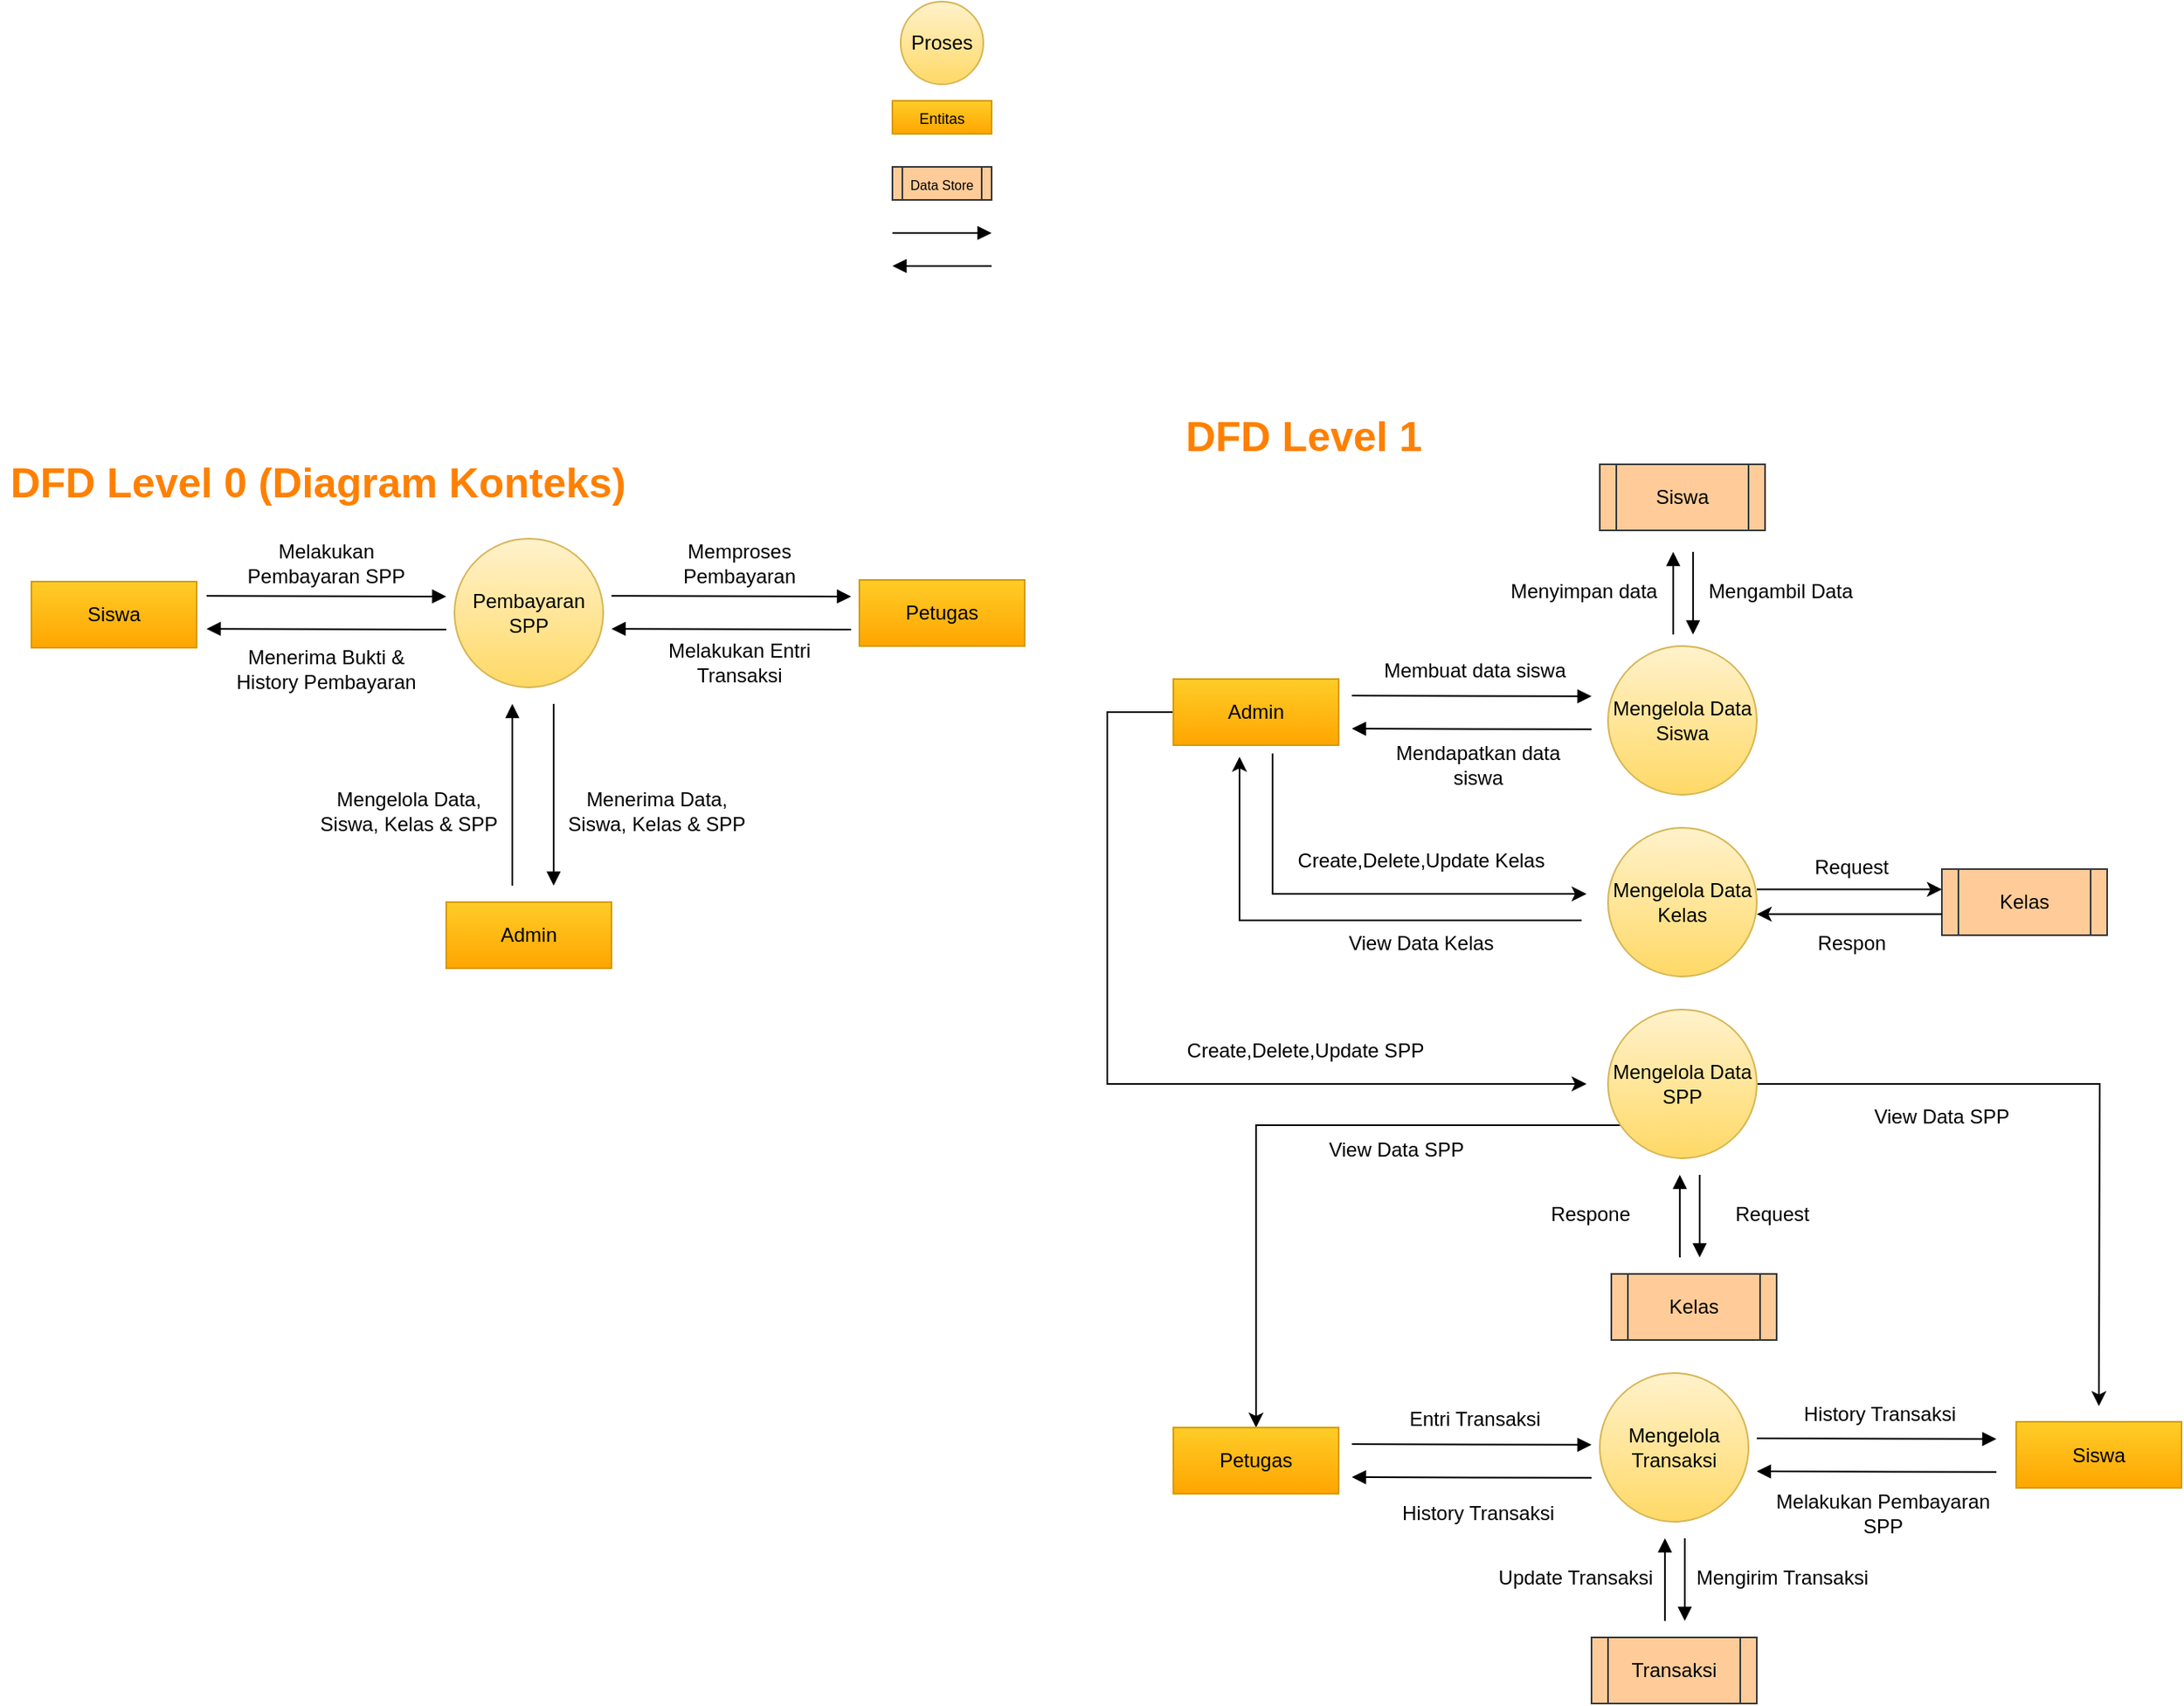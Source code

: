 <mxfile version="21.1.1" type="device" pages="4">
  <diagram name="DFD" id="AzN72bCOklw4TAsZfIX4">
    <mxGraphModel dx="1649" dy="-306" grid="1" gridSize="10" guides="1" tooltips="1" connect="1" arrows="1" fold="1" page="0" pageScale="1" pageWidth="900" pageHeight="1600" math="0" shadow="0">
      <root>
        <mxCell id="0" />
        <mxCell id="1" parent="0" />
        <mxCell id="StafeGAhyxN7HvDVFUl3-1" value="Pembayaran&lt;br&gt;SPP" style="ellipse;whiteSpace=wrap;html=1;aspect=fixed;fillColor=#fff2cc;strokeColor=#d6b656;gradientColor=#ffd966;" parent="1" vertex="1">
          <mxGeometry x="-435" y="1165" width="90" height="90" as="geometry" />
        </mxCell>
        <mxCell id="SPna32kxNwCT00A7ZPb_-1" value="&lt;font color=&quot;#ff8000&quot; style=&quot;font-size: 25px;&quot;&gt;&lt;b&gt;DFD Level 0 (Diagram Konteks)&lt;/b&gt;&lt;/font&gt;" style="text;html=1;strokeColor=none;fillColor=none;align=center;verticalAlign=middle;whiteSpace=wrap;rounded=0;" parent="1" vertex="1">
          <mxGeometry x="-710" y="1115" width="385" height="30" as="geometry" />
        </mxCell>
        <mxCell id="SPna32kxNwCT00A7ZPb_-2" value="Siswa" style="rounded=0;whiteSpace=wrap;html=1;fillColor=#ffcd28;gradientColor=#ffa500;strokeColor=#d79b00;" parent="1" vertex="1">
          <mxGeometry x="-691" y="1191" width="100" height="40" as="geometry" />
        </mxCell>
        <mxCell id="SPna32kxNwCT00A7ZPb_-3" value="Petugas" style="rounded=0;whiteSpace=wrap;html=1;fillColor=#ffcd28;gradientColor=#ffa500;strokeColor=#d79b00;" parent="1" vertex="1">
          <mxGeometry x="-190" y="1190" width="100" height="40" as="geometry" />
        </mxCell>
        <mxCell id="SPna32kxNwCT00A7ZPb_-4" value="Admin" style="rounded=0;whiteSpace=wrap;html=1;fillColor=#ffcd28;gradientColor=#ffa500;strokeColor=#d79b00;" parent="1" vertex="1">
          <mxGeometry x="-440" y="1385" width="100" height="40" as="geometry" />
        </mxCell>
        <mxCell id="SPna32kxNwCT00A7ZPb_-9" value="" style="endArrow=block;startArrow=none;endFill=1;startFill=0;html=1;rounded=0;" parent="1" edge="1">
          <mxGeometry width="160" relative="1" as="geometry">
            <mxPoint x="-340" y="1199.58" as="sourcePoint" />
            <mxPoint x="-195" y="1200" as="targetPoint" />
          </mxGeometry>
        </mxCell>
        <mxCell id="SPna32kxNwCT00A7ZPb_-10" value="" style="endArrow=none;startArrow=block;endFill=0;startFill=1;html=1;rounded=0;" parent="1" edge="1">
          <mxGeometry width="160" relative="1" as="geometry">
            <mxPoint x="-340" y="1219.58" as="sourcePoint" />
            <mxPoint x="-195" y="1220" as="targetPoint" />
          </mxGeometry>
        </mxCell>
        <mxCell id="SPna32kxNwCT00A7ZPb_-11" value="" style="endArrow=none;startArrow=block;endFill=0;startFill=1;html=1;rounded=0;" parent="1" edge="1">
          <mxGeometry width="160" relative="1" as="geometry">
            <mxPoint x="-400" y="1265" as="sourcePoint" />
            <mxPoint x="-400" y="1375" as="targetPoint" />
          </mxGeometry>
        </mxCell>
        <mxCell id="SPna32kxNwCT00A7ZPb_-12" value="" style="endArrow=block;startArrow=none;endFill=1;startFill=0;html=1;rounded=0;" parent="1" edge="1">
          <mxGeometry width="160" relative="1" as="geometry">
            <mxPoint x="-375" y="1265" as="sourcePoint" />
            <mxPoint x="-375" y="1375" as="targetPoint" />
          </mxGeometry>
        </mxCell>
        <mxCell id="BP7y-aidW8lhEO_Z6UNY-1" value="Melakukan Pembayaran SPP" style="text;html=1;strokeColor=none;fillColor=none;align=center;verticalAlign=middle;whiteSpace=wrap;rounded=0;" parent="1" vertex="1">
          <mxGeometry x="-575" y="1175" width="125" height="10" as="geometry" />
        </mxCell>
        <mxCell id="BP7y-aidW8lhEO_Z6UNY-4" value="" style="endArrow=block;startArrow=none;endFill=1;startFill=0;html=1;rounded=0;" parent="1" edge="1">
          <mxGeometry width="160" relative="1" as="geometry">
            <mxPoint x="-585" y="1199.58" as="sourcePoint" />
            <mxPoint x="-440" y="1200" as="targetPoint" />
          </mxGeometry>
        </mxCell>
        <mxCell id="BP7y-aidW8lhEO_Z6UNY-5" value="" style="endArrow=none;startArrow=block;endFill=0;startFill=1;html=1;rounded=0;" parent="1" edge="1">
          <mxGeometry width="160" relative="1" as="geometry">
            <mxPoint x="-585" y="1219.58" as="sourcePoint" />
            <mxPoint x="-440" y="1220" as="targetPoint" />
          </mxGeometry>
        </mxCell>
        <mxCell id="BP7y-aidW8lhEO_Z6UNY-6" value="Memproses Pembayaran" style="text;html=1;strokeColor=none;fillColor=none;align=center;verticalAlign=middle;whiteSpace=wrap;rounded=0;" parent="1" vertex="1">
          <mxGeometry x="-325" y="1175" width="125" height="10" as="geometry" />
        </mxCell>
        <mxCell id="BP7y-aidW8lhEO_Z6UNY-7" style="edgeStyle=orthogonalEdgeStyle;rounded=0;orthogonalLoop=1;jettySize=auto;html=1;exitX=0.5;exitY=1;exitDx=0;exitDy=0;" parent="1" source="BP7y-aidW8lhEO_Z6UNY-6" target="BP7y-aidW8lhEO_Z6UNY-6" edge="1">
          <mxGeometry relative="1" as="geometry" />
        </mxCell>
        <mxCell id="BP7y-aidW8lhEO_Z6UNY-8" value="Melakukan Entri Transaksi" style="text;html=1;strokeColor=none;fillColor=none;align=center;verticalAlign=middle;whiteSpace=wrap;rounded=0;" parent="1" vertex="1">
          <mxGeometry x="-325" y="1235" width="125" height="10" as="geometry" />
        </mxCell>
        <mxCell id="BP7y-aidW8lhEO_Z6UNY-9" value="Menerima Bukti &amp;amp; History Pembayaran" style="text;html=1;strokeColor=none;fillColor=none;align=center;verticalAlign=middle;whiteSpace=wrap;rounded=0;" parent="1" vertex="1">
          <mxGeometry x="-575" y="1239" width="125" height="10" as="geometry" />
        </mxCell>
        <mxCell id="BP7y-aidW8lhEO_Z6UNY-10" value="Mengelola Data, Siswa, Kelas &amp;amp; SPP" style="text;html=1;strokeColor=none;fillColor=none;align=center;verticalAlign=middle;whiteSpace=wrap;rounded=0;rotation=0;" parent="1" vertex="1">
          <mxGeometry x="-525" y="1325" width="125" height="10" as="geometry" />
        </mxCell>
        <mxCell id="BP7y-aidW8lhEO_Z6UNY-11" value="Menerima Data, Siswa, Kelas &amp;amp; SPP" style="text;html=1;strokeColor=none;fillColor=none;align=center;verticalAlign=middle;whiteSpace=wrap;rounded=0;rotation=0;" parent="1" vertex="1">
          <mxGeometry x="-375" y="1325" width="125" height="10" as="geometry" />
        </mxCell>
        <mxCell id="BP7y-aidW8lhEO_Z6UNY-12" value="&lt;font color=&quot;#ff8000&quot; style=&quot;font-size: 25px;&quot;&gt;&lt;b&gt;DFD Level 1&amp;nbsp;&lt;/b&gt;&lt;/font&gt;" style="text;html=1;strokeColor=none;fillColor=none;align=center;verticalAlign=middle;whiteSpace=wrap;rounded=0;" parent="1" vertex="1">
          <mxGeometry x="5" y="1087" width="155" height="30" as="geometry" />
        </mxCell>
        <mxCell id="BP7y-aidW8lhEO_Z6UNY-26" value="" style="edgeStyle=orthogonalEdgeStyle;rounded=0;orthogonalLoop=1;jettySize=auto;html=1;endArrow=block;endFill=1;" parent="1" edge="1">
          <mxGeometry relative="1" as="geometry">
            <mxPoint x="302.43" y="1223" as="sourcePoint" />
            <mxPoint x="302.43" y="1173" as="targetPoint" />
          </mxGeometry>
        </mxCell>
        <mxCell id="BP7y-aidW8lhEO_Z6UNY-13" value="Mengelola Data&lt;br&gt;Siswa" style="ellipse;whiteSpace=wrap;html=1;aspect=fixed;fillColor=#fff2cc;strokeColor=#d6b656;gradientColor=#ffd966;" parent="1" vertex="1">
          <mxGeometry x="263" y="1230" width="90" height="90" as="geometry" />
        </mxCell>
        <mxCell id="BP7y-aidW8lhEO_Z6UNY-48" value="" style="edgeStyle=orthogonalEdgeStyle;rounded=0;orthogonalLoop=1;jettySize=auto;html=1;" parent="1" edge="1">
          <mxGeometry relative="1" as="geometry">
            <mxPoint x="353" y="1377.29" as="sourcePoint" />
            <mxPoint x="465" y="1377.29" as="targetPoint" />
          </mxGeometry>
        </mxCell>
        <mxCell id="BP7y-aidW8lhEO_Z6UNY-14" value="Mengelola Data&lt;br&gt;Kelas" style="ellipse;whiteSpace=wrap;html=1;aspect=fixed;fillColor=#fff2cc;strokeColor=#d6b656;gradientColor=#ffd966;" parent="1" vertex="1">
          <mxGeometry x="263" y="1340" width="90" height="90" as="geometry" />
        </mxCell>
        <mxCell id="5iiu5fQxZanpO7PXu0kt-10" style="edgeStyle=orthogonalEdgeStyle;rounded=0;orthogonalLoop=1;jettySize=auto;html=1;" parent="1" source="BP7y-aidW8lhEO_Z6UNY-15" edge="1">
          <mxGeometry relative="1" as="geometry">
            <mxPoint x="560.0" y="1690" as="targetPoint" />
          </mxGeometry>
        </mxCell>
        <mxCell id="5iiu5fQxZanpO7PXu0kt-11" style="edgeStyle=orthogonalEdgeStyle;rounded=0;orthogonalLoop=1;jettySize=auto;html=1;entryX=0.5;entryY=0;entryDx=0;entryDy=0;" parent="1" source="BP7y-aidW8lhEO_Z6UNY-15" target="BP7y-aidW8lhEO_Z6UNY-19" edge="1">
          <mxGeometry relative="1" as="geometry">
            <Array as="points">
              <mxPoint x="50" y="1520" />
            </Array>
          </mxGeometry>
        </mxCell>
        <mxCell id="BP7y-aidW8lhEO_Z6UNY-15" value="Mengelola Data&lt;br&gt;SPP" style="ellipse;whiteSpace=wrap;html=1;aspect=fixed;fillColor=#fff2cc;strokeColor=#d6b656;gradientColor=#ffd966;" parent="1" vertex="1">
          <mxGeometry x="263" y="1450" width="90" height="90" as="geometry" />
        </mxCell>
        <mxCell id="BP7y-aidW8lhEO_Z6UNY-17" value="Mengelola Transaksi" style="ellipse;whiteSpace=wrap;html=1;aspect=fixed;fillColor=#fff2cc;strokeColor=#d6b656;gradientColor=#ffd966;" parent="1" vertex="1">
          <mxGeometry x="258" y="1670" width="90" height="90" as="geometry" />
        </mxCell>
        <mxCell id="BP7y-aidW8lhEO_Z6UNY-45" style="edgeStyle=orthogonalEdgeStyle;rounded=0;orthogonalLoop=1;jettySize=auto;html=1;" parent="1" edge="1">
          <mxGeometry relative="1" as="geometry">
            <mxPoint x="60" y="1295" as="sourcePoint" />
            <mxPoint x="250" y="1380" as="targetPoint" />
            <Array as="points">
              <mxPoint x="60" y="1380" />
            </Array>
          </mxGeometry>
        </mxCell>
        <mxCell id="5iiu5fQxZanpO7PXu0kt-8" style="edgeStyle=orthogonalEdgeStyle;rounded=0;orthogonalLoop=1;jettySize=auto;html=1;" parent="1" source="BP7y-aidW8lhEO_Z6UNY-18" edge="1">
          <mxGeometry relative="1" as="geometry">
            <mxPoint x="250" y="1495" as="targetPoint" />
            <Array as="points">
              <mxPoint x="-40" y="1270" />
              <mxPoint x="-40" y="1495" />
            </Array>
          </mxGeometry>
        </mxCell>
        <mxCell id="BP7y-aidW8lhEO_Z6UNY-18" value="Admin" style="rounded=0;whiteSpace=wrap;html=1;fillColor=#ffcd28;gradientColor=#ffa500;strokeColor=#d79b00;" parent="1" vertex="1">
          <mxGeometry y="1250" width="100" height="40" as="geometry" />
        </mxCell>
        <mxCell id="BP7y-aidW8lhEO_Z6UNY-19" value="Petugas" style="rounded=0;whiteSpace=wrap;html=1;fillColor=#ffcd28;gradientColor=#ffa500;strokeColor=#d79b00;" parent="1" vertex="1">
          <mxGeometry y="1703" width="100" height="40" as="geometry" />
        </mxCell>
        <mxCell id="BP7y-aidW8lhEO_Z6UNY-20" value="Siswa" style="rounded=0;whiteSpace=wrap;html=1;fillColor=#ffcd28;gradientColor=#ffa500;strokeColor=#d79b00;" parent="1" vertex="1">
          <mxGeometry x="510" y="1699.5" width="100" height="40" as="geometry" />
        </mxCell>
        <mxCell id="BP7y-aidW8lhEO_Z6UNY-21" value="" style="endArrow=block;startArrow=none;endFill=1;startFill=0;html=1;rounded=0;" parent="1" edge="1">
          <mxGeometry width="160" relative="1" as="geometry">
            <mxPoint x="108" y="1260" as="sourcePoint" />
            <mxPoint x="253" y="1260.42" as="targetPoint" />
          </mxGeometry>
        </mxCell>
        <mxCell id="BP7y-aidW8lhEO_Z6UNY-22" value="" style="endArrow=none;startArrow=block;endFill=0;startFill=1;html=1;rounded=0;" parent="1" edge="1">
          <mxGeometry width="160" relative="1" as="geometry">
            <mxPoint x="108" y="1280" as="sourcePoint" />
            <mxPoint x="253" y="1280.42" as="targetPoint" />
          </mxGeometry>
        </mxCell>
        <mxCell id="BP7y-aidW8lhEO_Z6UNY-23" value="Membuat data siswa" style="text;html=1;strokeColor=none;fillColor=none;align=center;verticalAlign=middle;whiteSpace=wrap;rounded=0;" parent="1" vertex="1">
          <mxGeometry x="120" y="1240" width="125" height="10" as="geometry" />
        </mxCell>
        <mxCell id="BP7y-aidW8lhEO_Z6UNY-24" value="Mendapatkan data siswa" style="text;html=1;strokeColor=none;fillColor=none;align=center;verticalAlign=middle;whiteSpace=wrap;rounded=0;" parent="1" vertex="1">
          <mxGeometry x="122" y="1297" width="125" height="10" as="geometry" />
        </mxCell>
        <mxCell id="BP7y-aidW8lhEO_Z6UNY-25" value="Siswa" style="shape=process;whiteSpace=wrap;html=1;backgroundOutline=1;fillColor=#ffcc99;strokeColor=#36393d;" parent="1" vertex="1">
          <mxGeometry x="258" y="1120" width="100" height="40" as="geometry" />
        </mxCell>
        <mxCell id="BP7y-aidW8lhEO_Z6UNY-27" value="" style="edgeStyle=orthogonalEdgeStyle;rounded=0;orthogonalLoop=1;jettySize=auto;html=1;startArrow=block;startFill=1;endArrow=none;endFill=0;" parent="1" edge="1">
          <mxGeometry relative="1" as="geometry">
            <mxPoint x="314.43" y="1223" as="sourcePoint" />
            <mxPoint x="314.43" y="1173" as="targetPoint" />
          </mxGeometry>
        </mxCell>
        <mxCell id="BP7y-aidW8lhEO_Z6UNY-28" value="Menyimpan data" style="text;html=1;strokeColor=none;fillColor=none;align=center;verticalAlign=middle;whiteSpace=wrap;rounded=0;" parent="1" vertex="1">
          <mxGeometry x="186" y="1192" width="125" height="10" as="geometry" />
        </mxCell>
        <mxCell id="BP7y-aidW8lhEO_Z6UNY-29" value="Mengambil Data" style="text;html=1;strokeColor=none;fillColor=none;align=center;verticalAlign=middle;whiteSpace=wrap;rounded=0;" parent="1" vertex="1">
          <mxGeometry x="305" y="1192" width="125" height="10" as="geometry" />
        </mxCell>
        <mxCell id="BP7y-aidW8lhEO_Z6UNY-30" value="" style="endArrow=block;startArrow=none;endFill=1;startFill=0;html=1;rounded=0;" parent="1" edge="1">
          <mxGeometry width="160" relative="1" as="geometry">
            <mxPoint x="108" y="1713" as="sourcePoint" />
            <mxPoint x="253" y="1713.42" as="targetPoint" />
          </mxGeometry>
        </mxCell>
        <mxCell id="BP7y-aidW8lhEO_Z6UNY-31" value="" style="endArrow=none;startArrow=block;endFill=0;startFill=1;html=1;rounded=0;" parent="1" edge="1">
          <mxGeometry width="160" relative="1" as="geometry">
            <mxPoint x="108" y="1733" as="sourcePoint" />
            <mxPoint x="253" y="1733.42" as="targetPoint" />
          </mxGeometry>
        </mxCell>
        <mxCell id="BP7y-aidW8lhEO_Z6UNY-32" value="Entri Transaksi" style="text;html=1;strokeColor=none;fillColor=none;align=center;verticalAlign=middle;whiteSpace=wrap;rounded=0;" parent="1" vertex="1">
          <mxGeometry x="120" y="1693" width="125" height="10" as="geometry" />
        </mxCell>
        <mxCell id="BP7y-aidW8lhEO_Z6UNY-33" value="History Transaksi" style="text;html=1;strokeColor=none;fillColor=none;align=center;verticalAlign=middle;whiteSpace=wrap;rounded=0;" parent="1" vertex="1">
          <mxGeometry x="122" y="1750" width="125" height="10" as="geometry" />
        </mxCell>
        <mxCell id="BP7y-aidW8lhEO_Z6UNY-35" value="Transaksi" style="shape=process;whiteSpace=wrap;html=1;backgroundOutline=1;fillColor=#ffcc99;strokeColor=#36393d;" parent="1" vertex="1">
          <mxGeometry x="253" y="1830" width="100" height="40" as="geometry" />
        </mxCell>
        <mxCell id="BP7y-aidW8lhEO_Z6UNY-36" value="" style="edgeStyle=orthogonalEdgeStyle;rounded=0;orthogonalLoop=1;jettySize=auto;html=1;endArrow=block;endFill=1;" parent="1" edge="1">
          <mxGeometry relative="1" as="geometry">
            <mxPoint x="297.43" y="1820" as="sourcePoint" />
            <mxPoint x="297.43" y="1770" as="targetPoint" />
          </mxGeometry>
        </mxCell>
        <mxCell id="BP7y-aidW8lhEO_Z6UNY-37" value="" style="edgeStyle=orthogonalEdgeStyle;rounded=0;orthogonalLoop=1;jettySize=auto;html=1;startArrow=block;startFill=1;endArrow=none;endFill=0;" parent="1" edge="1">
          <mxGeometry relative="1" as="geometry">
            <mxPoint x="309.43" y="1820" as="sourcePoint" />
            <mxPoint x="309.43" y="1770" as="targetPoint" />
          </mxGeometry>
        </mxCell>
        <mxCell id="BP7y-aidW8lhEO_Z6UNY-38" value="Update Transaksi" style="text;html=1;strokeColor=none;fillColor=none;align=center;verticalAlign=middle;whiteSpace=wrap;rounded=0;" parent="1" vertex="1">
          <mxGeometry x="181" y="1789" width="125" height="10" as="geometry" />
        </mxCell>
        <mxCell id="BP7y-aidW8lhEO_Z6UNY-39" value="Mengirim Transaksi" style="text;html=1;strokeColor=none;fillColor=none;align=center;verticalAlign=middle;whiteSpace=wrap;rounded=0;" parent="1" vertex="1">
          <mxGeometry x="306" y="1789" width="125" height="10" as="geometry" />
        </mxCell>
        <mxCell id="BP7y-aidW8lhEO_Z6UNY-40" value="" style="endArrow=block;startArrow=none;endFill=1;startFill=0;html=1;rounded=0;" parent="1" edge="1">
          <mxGeometry width="160" relative="1" as="geometry">
            <mxPoint x="353" y="1709.5" as="sourcePoint" />
            <mxPoint x="498" y="1709.92" as="targetPoint" />
          </mxGeometry>
        </mxCell>
        <mxCell id="BP7y-aidW8lhEO_Z6UNY-41" value="" style="endArrow=none;startArrow=block;endFill=0;startFill=1;html=1;rounded=0;" parent="1" edge="1">
          <mxGeometry width="160" relative="1" as="geometry">
            <mxPoint x="353" y="1729.5" as="sourcePoint" />
            <mxPoint x="498" y="1729.92" as="targetPoint" />
          </mxGeometry>
        </mxCell>
        <mxCell id="BP7y-aidW8lhEO_Z6UNY-42" value="History Transaksi" style="text;html=1;strokeColor=none;fillColor=none;align=center;verticalAlign=middle;whiteSpace=wrap;rounded=0;" parent="1" vertex="1">
          <mxGeometry x="365" y="1689.5" width="125" height="10" as="geometry" />
        </mxCell>
        <mxCell id="BP7y-aidW8lhEO_Z6UNY-43" value="Melakukan Pembayaran SPP" style="text;html=1;strokeColor=none;fillColor=none;align=center;verticalAlign=middle;whiteSpace=wrap;rounded=0;" parent="1" vertex="1">
          <mxGeometry x="358" y="1750" width="143" height="10" as="geometry" />
        </mxCell>
        <mxCell id="BP7y-aidW8lhEO_Z6UNY-46" value="Create,Delete,Update Kelas" style="text;html=1;strokeColor=none;fillColor=none;align=center;verticalAlign=middle;whiteSpace=wrap;rounded=0;" parent="1" vertex="1">
          <mxGeometry x="70" y="1355" width="160" height="10" as="geometry" />
        </mxCell>
        <mxCell id="BP7y-aidW8lhEO_Z6UNY-47" value="Kelas" style="shape=process;whiteSpace=wrap;html=1;backgroundOutline=1;fillColor=#ffcc99;strokeColor=#36393d;" parent="1" vertex="1">
          <mxGeometry x="465" y="1365" width="100" height="40" as="geometry" />
        </mxCell>
        <mxCell id="5iiu5fQxZanpO7PXu0kt-2" style="edgeStyle=orthogonalEdgeStyle;rounded=0;orthogonalLoop=1;jettySize=auto;html=1;startArrow=classic;startFill=1;endArrow=none;endFill=0;" parent="1" edge="1">
          <mxGeometry relative="1" as="geometry">
            <mxPoint x="40" y="1297" as="sourcePoint" />
            <mxPoint x="247" y="1396" as="targetPoint" />
            <Array as="points">
              <mxPoint x="40" y="1297" />
              <mxPoint x="40" y="1396" />
            </Array>
          </mxGeometry>
        </mxCell>
        <mxCell id="5iiu5fQxZanpO7PXu0kt-3" value="View Data Kelas" style="text;html=1;strokeColor=none;fillColor=none;align=center;verticalAlign=middle;whiteSpace=wrap;rounded=0;" parent="1" vertex="1">
          <mxGeometry x="70" y="1405" width="160" height="10" as="geometry" />
        </mxCell>
        <mxCell id="5iiu5fQxZanpO7PXu0kt-4" value="" style="edgeStyle=orthogonalEdgeStyle;rounded=0;orthogonalLoop=1;jettySize=auto;html=1;startArrow=classic;startFill=1;endArrow=none;endFill=0;" parent="1" edge="1">
          <mxGeometry relative="1" as="geometry">
            <mxPoint x="353" y="1392.29" as="sourcePoint" />
            <mxPoint x="465" y="1392.29" as="targetPoint" />
          </mxGeometry>
        </mxCell>
        <mxCell id="5iiu5fQxZanpO7PXu0kt-5" value="Request" style="text;html=1;strokeColor=none;fillColor=none;align=center;verticalAlign=middle;whiteSpace=wrap;rounded=0;" parent="1" vertex="1">
          <mxGeometry x="348" y="1359" width="125" height="10" as="geometry" />
        </mxCell>
        <mxCell id="5iiu5fQxZanpO7PXu0kt-7" value="Respon" style="text;html=1;strokeColor=none;fillColor=none;align=center;verticalAlign=middle;whiteSpace=wrap;rounded=0;" parent="1" vertex="1">
          <mxGeometry x="348" y="1405" width="125" height="10" as="geometry" />
        </mxCell>
        <mxCell id="5iiu5fQxZanpO7PXu0kt-9" value="Create,Delete,Update SPP" style="text;html=1;strokeColor=none;fillColor=none;align=center;verticalAlign=middle;whiteSpace=wrap;rounded=0;" parent="1" vertex="1">
          <mxGeometry y="1470" width="160" height="10" as="geometry" />
        </mxCell>
        <mxCell id="5iiu5fQxZanpO7PXu0kt-12" value="View Data SPP" style="text;html=1;strokeColor=none;fillColor=none;align=center;verticalAlign=middle;whiteSpace=wrap;rounded=0;" parent="1" vertex="1">
          <mxGeometry x="55" y="1530" width="160" height="10" as="geometry" />
        </mxCell>
        <mxCell id="5iiu5fQxZanpO7PXu0kt-13" value="View Data SPP" style="text;html=1;strokeColor=none;fillColor=none;align=center;verticalAlign=middle;whiteSpace=wrap;rounded=0;" parent="1" vertex="1">
          <mxGeometry x="385" y="1510" width="160" height="10" as="geometry" />
        </mxCell>
        <mxCell id="5iiu5fQxZanpO7PXu0kt-14" value="" style="edgeStyle=orthogonalEdgeStyle;rounded=0;orthogonalLoop=1;jettySize=auto;html=1;endArrow=block;endFill=1;" parent="1" edge="1">
          <mxGeometry relative="1" as="geometry">
            <mxPoint x="306.43" y="1600" as="sourcePoint" />
            <mxPoint x="306.43" y="1550" as="targetPoint" />
          </mxGeometry>
        </mxCell>
        <mxCell id="5iiu5fQxZanpO7PXu0kt-15" value="" style="edgeStyle=orthogonalEdgeStyle;rounded=0;orthogonalLoop=1;jettySize=auto;html=1;startArrow=block;startFill=1;endArrow=none;endFill=0;" parent="1" edge="1">
          <mxGeometry relative="1" as="geometry">
            <mxPoint x="318.43" y="1600" as="sourcePoint" />
            <mxPoint x="318.43" y="1550" as="targetPoint" />
          </mxGeometry>
        </mxCell>
        <mxCell id="5iiu5fQxZanpO7PXu0kt-16" value="Respone" style="text;html=1;strokeColor=none;fillColor=none;align=center;verticalAlign=middle;whiteSpace=wrap;rounded=0;" parent="1" vertex="1">
          <mxGeometry x="190" y="1569" width="125" height="10" as="geometry" />
        </mxCell>
        <mxCell id="5iiu5fQxZanpO7PXu0kt-17" value="Request" style="text;html=1;strokeColor=none;fillColor=none;align=center;verticalAlign=middle;whiteSpace=wrap;rounded=0;" parent="1" vertex="1">
          <mxGeometry x="300" y="1569" width="125" height="10" as="geometry" />
        </mxCell>
        <mxCell id="5iiu5fQxZanpO7PXu0kt-18" value="Kelas" style="shape=process;whiteSpace=wrap;html=1;backgroundOutline=1;fillColor=#ffcc99;strokeColor=#36393d;" parent="1" vertex="1">
          <mxGeometry x="265" y="1610" width="100" height="40" as="geometry" />
        </mxCell>
        <mxCell id="xQPvP05hPZxWYfi_jiVn-1" value="&lt;font style=&quot;font-size: 9px;&quot;&gt;Entitas&lt;/font&gt;" style="rounded=0;whiteSpace=wrap;html=1;fillColor=#ffcd28;gradientColor=#ffa500;strokeColor=#d79b00;" vertex="1" parent="1">
          <mxGeometry x="-170" y="900" width="60" height="20" as="geometry" />
        </mxCell>
        <mxCell id="xQPvP05hPZxWYfi_jiVn-3" value="&lt;font style=&quot;font-size: 8px;&quot;&gt;Data Store&lt;/font&gt;" style="shape=process;whiteSpace=wrap;html=1;backgroundOutline=1;fillColor=#ffcc99;strokeColor=#36393d;" vertex="1" parent="1">
          <mxGeometry x="-170" y="940" width="60" height="20" as="geometry" />
        </mxCell>
        <mxCell id="xQPvP05hPZxWYfi_jiVn-4" value="" style="endArrow=block;startArrow=none;endFill=1;startFill=0;html=1;rounded=0;" edge="1" parent="1">
          <mxGeometry width="160" relative="1" as="geometry">
            <mxPoint x="-170" y="980" as="sourcePoint" />
            <mxPoint x="-110" y="980" as="targetPoint" />
          </mxGeometry>
        </mxCell>
        <mxCell id="xQPvP05hPZxWYfi_jiVn-5" value="" style="endArrow=none;startArrow=block;endFill=0;startFill=1;html=1;rounded=0;" edge="1" parent="1">
          <mxGeometry width="160" relative="1" as="geometry">
            <mxPoint x="-170" y="1000" as="sourcePoint" />
            <mxPoint x="-110" y="1000" as="targetPoint" />
          </mxGeometry>
        </mxCell>
        <mxCell id="xQPvP05hPZxWYfi_jiVn-8" value="Proses" style="ellipse;whiteSpace=wrap;html=1;aspect=fixed;fillColor=#fff2cc;strokeColor=#d6b656;gradientColor=#ffd966;" vertex="1" parent="1">
          <mxGeometry x="-165" y="840" width="50" height="50" as="geometry" />
        </mxCell>
      </root>
    </mxGraphModel>
  </diagram>
  <diagram id="MNgLytW8mR6ksQcMgu5S" name="ERD">
    <mxGraphModel dx="1138" dy="830" grid="1" gridSize="10" guides="1" tooltips="1" connect="1" arrows="1" fold="1" page="0" pageScale="1" pageWidth="900" pageHeight="1600" math="0" shadow="0">
      <root>
        <mxCell id="0" />
        <mxCell id="1" parent="0" />
        <mxCell id="NQf-bZFciAZicCCNLSri-6" style="edgeStyle=orthogonalEdgeStyle;rounded=0;orthogonalLoop=1;jettySize=auto;html=1;entryX=1;entryY=0.5;entryDx=0;entryDy=0;endArrow=none;endFill=0;" parent="1" source="dqiNkzEyj-Cy5Zsip399-1" target="dqiNkzEyj-Cy5Zsip399-4" edge="1">
          <mxGeometry relative="1" as="geometry" />
        </mxCell>
        <mxCell id="NQf-bZFciAZicCCNLSri-7" style="edgeStyle=orthogonalEdgeStyle;rounded=0;orthogonalLoop=1;jettySize=auto;html=1;entryX=1;entryY=0.5;entryDx=0;entryDy=0;endArrow=none;endFill=0;" parent="1" source="dqiNkzEyj-Cy5Zsip399-1" target="NQf-bZFciAZicCCNLSri-2" edge="1">
          <mxGeometry relative="1" as="geometry" />
        </mxCell>
        <mxCell id="NQf-bZFciAZicCCNLSri-8" style="edgeStyle=orthogonalEdgeStyle;rounded=0;orthogonalLoop=1;jettySize=auto;html=1;endArrow=none;endFill=0;" parent="1" source="dqiNkzEyj-Cy5Zsip399-1" edge="1">
          <mxGeometry relative="1" as="geometry">
            <mxPoint x="-310" y="80.0" as="targetPoint" />
          </mxGeometry>
        </mxCell>
        <mxCell id="NQf-bZFciAZicCCNLSri-9" style="edgeStyle=orthogonalEdgeStyle;rounded=0;orthogonalLoop=1;jettySize=auto;html=1;entryX=1;entryY=0.5;entryDx=0;entryDy=0;endArrow=none;endFill=0;" parent="1" source="dqiNkzEyj-Cy5Zsip399-1" target="NQf-bZFciAZicCCNLSri-4" edge="1">
          <mxGeometry relative="1" as="geometry" />
        </mxCell>
        <mxCell id="NQf-bZFciAZicCCNLSri-10" style="edgeStyle=orthogonalEdgeStyle;rounded=0;orthogonalLoop=1;jettySize=auto;html=1;entryX=1;entryY=0.5;entryDx=0;entryDy=0;endArrow=none;endFill=0;" parent="1" source="dqiNkzEyj-Cy5Zsip399-1" target="NQf-bZFciAZicCCNLSri-5" edge="1">
          <mxGeometry relative="1" as="geometry" />
        </mxCell>
        <mxCell id="NQf-bZFciAZicCCNLSri-16" value="" style="edgeStyle=orthogonalEdgeStyle;rounded=0;orthogonalLoop=1;jettySize=auto;html=1;endArrow=none;endFill=0;" parent="1" source="dqiNkzEyj-Cy5Zsip399-1" target="NQf-bZFciAZicCCNLSri-15" edge="1">
          <mxGeometry relative="1" as="geometry" />
        </mxCell>
        <mxCell id="YZQE356rVa19YdKgxuGp-11" value="" style="edgeStyle=orthogonalEdgeStyle;rounded=0;orthogonalLoop=1;jettySize=auto;html=1;endArrow=none;endFill=0;" parent="1" source="dqiNkzEyj-Cy5Zsip399-1" target="YZQE356rVa19YdKgxuGp-7" edge="1">
          <mxGeometry relative="1" as="geometry" />
        </mxCell>
        <mxCell id="dqiNkzEyj-Cy5Zsip399-1" value="Admin" style="rounded=1;arcSize=10;whiteSpace=wrap;html=1;align=center;fillColor=#ffcd28;strokeColor=#d79b00;gradientColor=#ffa500;" parent="1" vertex="1">
          <mxGeometry x="-230" y="60" width="100" height="40" as="geometry" />
        </mxCell>
        <mxCell id="NQf-bZFciAZicCCNLSri-25" value="" style="edgeStyle=orthogonalEdgeStyle;rounded=0;orthogonalLoop=1;jettySize=auto;html=1;endArrow=none;endFill=0;" parent="1" source="dqiNkzEyj-Cy5Zsip399-2" target="NQf-bZFciAZicCCNLSri-21" edge="1">
          <mxGeometry relative="1" as="geometry" />
        </mxCell>
        <mxCell id="NQf-bZFciAZicCCNLSri-26" style="edgeStyle=orthogonalEdgeStyle;rounded=0;orthogonalLoop=1;jettySize=auto;html=1;entryX=0.5;entryY=1;entryDx=0;entryDy=0;endArrow=none;endFill=0;" parent="1" source="dqiNkzEyj-Cy5Zsip399-2" target="NQf-bZFciAZicCCNLSri-20" edge="1">
          <mxGeometry relative="1" as="geometry" />
        </mxCell>
        <mxCell id="NQf-bZFciAZicCCNLSri-31" value="" style="edgeStyle=orthogonalEdgeStyle;rounded=0;orthogonalLoop=1;jettySize=auto;html=1;endArrow=none;endFill=0;" parent="1" source="dqiNkzEyj-Cy5Zsip399-2" target="NQf-bZFciAZicCCNLSri-23" edge="1">
          <mxGeometry relative="1" as="geometry" />
        </mxCell>
        <mxCell id="NQf-bZFciAZicCCNLSri-32" style="edgeStyle=orthogonalEdgeStyle;rounded=0;orthogonalLoop=1;jettySize=auto;html=1;entryX=0;entryY=0.5;entryDx=0;entryDy=0;endArrow=none;endFill=0;" parent="1" source="dqiNkzEyj-Cy5Zsip399-2" target="NQf-bZFciAZicCCNLSri-22" edge="1">
          <mxGeometry relative="1" as="geometry" />
        </mxCell>
        <mxCell id="NQf-bZFciAZicCCNLSri-35" style="edgeStyle=orthogonalEdgeStyle;rounded=0;orthogonalLoop=1;jettySize=auto;html=1;entryX=0;entryY=0.5;entryDx=0;entryDy=0;endArrow=none;endFill=0;" parent="1" source="dqiNkzEyj-Cy5Zsip399-2" target="NQf-bZFciAZicCCNLSri-27" edge="1">
          <mxGeometry relative="1" as="geometry">
            <mxPoint x="680" y="190" as="targetPoint" />
          </mxGeometry>
        </mxCell>
        <mxCell id="NQf-bZFciAZicCCNLSri-36" style="edgeStyle=orthogonalEdgeStyle;rounded=0;orthogonalLoop=1;jettySize=auto;html=1;entryX=0;entryY=0.5;entryDx=0;entryDy=0;endArrow=none;endFill=0;" parent="1" source="dqiNkzEyj-Cy5Zsip399-2" target="NQf-bZFciAZicCCNLSri-28" edge="1">
          <mxGeometry relative="1" as="geometry" />
        </mxCell>
        <mxCell id="NQf-bZFciAZicCCNLSri-37" style="edgeStyle=orthogonalEdgeStyle;rounded=0;orthogonalLoop=1;jettySize=auto;html=1;entryX=0;entryY=0.5;entryDx=0;entryDy=0;endArrow=none;endFill=0;" parent="1" source="dqiNkzEyj-Cy5Zsip399-2" target="NQf-bZFciAZicCCNLSri-29" edge="1">
          <mxGeometry relative="1" as="geometry" />
        </mxCell>
        <mxCell id="NQf-bZFciAZicCCNLSri-39" value="" style="edgeStyle=orthogonalEdgeStyle;rounded=0;orthogonalLoop=1;jettySize=auto;html=1;endArrow=none;endFill=0;" parent="1" source="dqiNkzEyj-Cy5Zsip399-2" target="NQf-bZFciAZicCCNLSri-38" edge="1">
          <mxGeometry relative="1" as="geometry" />
        </mxCell>
        <mxCell id="dqiNkzEyj-Cy5Zsip399-2" value="Siswa" style="rounded=1;arcSize=10;whiteSpace=wrap;html=1;align=center;fillColor=#ffcd28;strokeColor=#d79b00;gradientColor=#ffa500;" parent="1" vertex="1">
          <mxGeometry x="520" y="60" width="100" height="40" as="geometry" />
        </mxCell>
        <mxCell id="o--rk8W1Siip5jJePc-N-17" style="edgeStyle=orthogonalEdgeStyle;rounded=0;orthogonalLoop=1;jettySize=auto;html=1;entryX=0.5;entryY=0;entryDx=0;entryDy=0;endArrow=none;endFill=0;" edge="1" parent="1" source="dqiNkzEyj-Cy5Zsip399-3" target="o--rk8W1Siip5jJePc-N-12">
          <mxGeometry relative="1" as="geometry" />
        </mxCell>
        <mxCell id="o--rk8W1Siip5jJePc-N-18" style="edgeStyle=orthogonalEdgeStyle;rounded=0;orthogonalLoop=1;jettySize=auto;html=1;entryX=0.5;entryY=0;entryDx=0;entryDy=0;endArrow=none;endFill=0;" edge="1" parent="1" source="dqiNkzEyj-Cy5Zsip399-3" target="o--rk8W1Siip5jJePc-N-13">
          <mxGeometry relative="1" as="geometry" />
        </mxCell>
        <mxCell id="o--rk8W1Siip5jJePc-N-19" style="edgeStyle=orthogonalEdgeStyle;rounded=0;orthogonalLoop=1;jettySize=auto;html=1;entryX=0.5;entryY=1;entryDx=0;entryDy=0;endArrow=none;endFill=0;" edge="1" parent="1" source="dqiNkzEyj-Cy5Zsip399-3" target="o--rk8W1Siip5jJePc-N-15">
          <mxGeometry relative="1" as="geometry" />
        </mxCell>
        <mxCell id="o--rk8W1Siip5jJePc-N-20" style="edgeStyle=orthogonalEdgeStyle;rounded=0;orthogonalLoop=1;jettySize=auto;html=1;entryX=0.5;entryY=1;entryDx=0;entryDy=0;endArrow=none;endFill=0;" edge="1" parent="1" source="dqiNkzEyj-Cy5Zsip399-3" target="o--rk8W1Siip5jJePc-N-16">
          <mxGeometry relative="1" as="geometry" />
        </mxCell>
        <mxCell id="o--rk8W1Siip5jJePc-N-21" value="" style="edgeStyle=orthogonalEdgeStyle;rounded=0;orthogonalLoop=1;jettySize=auto;html=1;endArrow=none;endFill=0;" edge="1" parent="1" source="dqiNkzEyj-Cy5Zsip399-3" target="o--rk8W1Siip5jJePc-N-14">
          <mxGeometry relative="1" as="geometry" />
        </mxCell>
        <mxCell id="dqiNkzEyj-Cy5Zsip399-3" value="Petugas" style="rounded=1;arcSize=10;whiteSpace=wrap;html=1;align=center;fillColor=#ffcd28;strokeColor=#d79b00;gradientColor=#ffa500;" parent="1" vertex="1">
          <mxGeometry x="190" y="300" width="100" height="40" as="geometry" />
        </mxCell>
        <mxCell id="dqiNkzEyj-Cy5Zsip399-4" value="id" style="ellipse;whiteSpace=wrap;html=1;align=center;fontStyle=4;fillColor=#fff2cc;strokeColor=#d6b656;" parent="1" vertex="1">
          <mxGeometry x="-400" y="-60" width="100" height="40" as="geometry" />
        </mxCell>
        <mxCell id="NQf-bZFciAZicCCNLSri-2" value="nama" style="ellipse;whiteSpace=wrap;html=1;align=center;fillColor=#fff2cc;strokeColor=#d6b656;" parent="1" vertex="1">
          <mxGeometry x="-400" width="100" height="40" as="geometry" />
        </mxCell>
        <mxCell id="NQf-bZFciAZicCCNLSri-3" value="username" style="ellipse;whiteSpace=wrap;html=1;align=center;fillColor=#fff2cc;strokeColor=#d6b656;" parent="1" vertex="1">
          <mxGeometry x="-400" y="60" width="100" height="40" as="geometry" />
        </mxCell>
        <mxCell id="NQf-bZFciAZicCCNLSri-4" value="password" style="ellipse;whiteSpace=wrap;html=1;align=center;fillColor=#fff2cc;strokeColor=#d6b656;" parent="1" vertex="1">
          <mxGeometry x="-400" y="120" width="100" height="40" as="geometry" />
        </mxCell>
        <mxCell id="NQf-bZFciAZicCCNLSri-5" value="level" style="ellipse;whiteSpace=wrap;html=1;align=center;fillColor=#fff2cc;strokeColor=#d6b656;" parent="1" vertex="1">
          <mxGeometry x="-400" y="180" width="100" height="40" as="geometry" />
        </mxCell>
        <mxCell id="NQf-bZFciAZicCCNLSri-13" value="" style="edgeStyle=orthogonalEdgeStyle;rounded=0;orthogonalLoop=1;jettySize=auto;html=1;endArrow=none;endFill=0;" parent="1" source="NQf-bZFciAZicCCNLSri-11" target="NQf-bZFciAZicCCNLSri-12" edge="1">
          <mxGeometry relative="1" as="geometry" />
        </mxCell>
        <mxCell id="NQf-bZFciAZicCCNLSri-46" style="edgeStyle=orthogonalEdgeStyle;rounded=0;orthogonalLoop=1;jettySize=auto;html=1;endArrow=none;endFill=0;" parent="1" source="NQf-bZFciAZicCCNLSri-11" target="NQf-bZFciAZicCCNLSri-44" edge="1">
          <mxGeometry relative="1" as="geometry" />
        </mxCell>
        <mxCell id="NQf-bZFciAZicCCNLSri-47" style="edgeStyle=orthogonalEdgeStyle;rounded=0;orthogonalLoop=1;jettySize=auto;html=1;entryX=0.5;entryY=0;entryDx=0;entryDy=0;endArrow=none;endFill=0;" parent="1" source="NQf-bZFciAZicCCNLSri-11" target="NQf-bZFciAZicCCNLSri-45" edge="1">
          <mxGeometry relative="1" as="geometry" />
        </mxCell>
        <mxCell id="NQf-bZFciAZicCCNLSri-48" style="edgeStyle=orthogonalEdgeStyle;rounded=0;orthogonalLoop=1;jettySize=auto;html=1;entryX=0.5;entryY=1;entryDx=0;entryDy=0;endArrow=none;endFill=0;" parent="1" source="NQf-bZFciAZicCCNLSri-11" target="NQf-bZFciAZicCCNLSri-41" edge="1">
          <mxGeometry relative="1" as="geometry">
            <mxPoint x="130" y="20" as="targetPoint" />
          </mxGeometry>
        </mxCell>
        <mxCell id="NQf-bZFciAZicCCNLSri-51" style="edgeStyle=orthogonalEdgeStyle;rounded=0;orthogonalLoop=1;jettySize=auto;html=1;entryX=0.5;entryY=1;entryDx=0;entryDy=0;endArrow=none;endFill=0;" parent="1" source="NQf-bZFciAZicCCNLSri-11" target="NQf-bZFciAZicCCNLSri-43" edge="1">
          <mxGeometry relative="1" as="geometry" />
        </mxCell>
        <mxCell id="NQf-bZFciAZicCCNLSri-11" value="SPP" style="rounded=1;arcSize=10;whiteSpace=wrap;html=1;align=center;fillColor=#ffcd28;strokeColor=#d79b00;gradientColor=#ffa500;" parent="1" vertex="1">
          <mxGeometry x="130" y="60" width="100" height="40" as="geometry" />
        </mxCell>
        <mxCell id="NQf-bZFciAZicCCNLSri-14" value="" style="edgeStyle=orthogonalEdgeStyle;rounded=0;orthogonalLoop=1;jettySize=auto;html=1;endArrow=none;endFill=0;" parent="1" source="NQf-bZFciAZicCCNLSri-12" target="dqiNkzEyj-Cy5Zsip399-2" edge="1">
          <mxGeometry relative="1" as="geometry" />
        </mxCell>
        <mxCell id="NQf-bZFciAZicCCNLSri-12" value="Bayar" style="shape=rhombus;perimeter=rhombusPerimeter;whiteSpace=wrap;html=1;align=center;fillColor=#e1d5e7;strokeColor=#9673a6;" parent="1" vertex="1">
          <mxGeometry x="320" y="50" width="120" height="60" as="geometry" />
        </mxCell>
        <mxCell id="NQf-bZFciAZicCCNLSri-17" value="" style="edgeStyle=orthogonalEdgeStyle;rounded=0;orthogonalLoop=1;jettySize=auto;html=1;endArrow=none;endFill=0;" parent="1" source="NQf-bZFciAZicCCNLSri-15" target="NQf-bZFciAZicCCNLSri-11" edge="1">
          <mxGeometry relative="1" as="geometry" />
        </mxCell>
        <mxCell id="NQf-bZFciAZicCCNLSri-15" value="Mengelola" style="shape=rhombus;perimeter=rhombusPerimeter;whiteSpace=wrap;html=1;align=center;fillColor=#e1d5e7;strokeColor=#9673a6;" parent="1" vertex="1">
          <mxGeometry x="-70" y="50" width="120" height="60" as="geometry" />
        </mxCell>
        <mxCell id="a_YjxXCPifFRPiprE1Eg-3" style="edgeStyle=orthogonalEdgeStyle;rounded=0;orthogonalLoop=1;jettySize=auto;html=1;entryX=1;entryY=0.5;entryDx=0;entryDy=0;endArrow=none;endFill=0;" parent="1" source="NQf-bZFciAZicCCNLSri-18" target="YZQE356rVa19YdKgxuGp-13" edge="1">
          <mxGeometry relative="1" as="geometry" />
        </mxCell>
        <mxCell id="a_YjxXCPifFRPiprE1Eg-4" style="edgeStyle=orthogonalEdgeStyle;rounded=0;orthogonalLoop=1;jettySize=auto;html=1;endArrow=none;endFill=0;" parent="1" source="NQf-bZFciAZicCCNLSri-18" target="lMV70bF2PYGgCwlUgZ-V-1" edge="1">
          <mxGeometry relative="1" as="geometry" />
        </mxCell>
        <mxCell id="a_YjxXCPifFRPiprE1Eg-5" style="edgeStyle=orthogonalEdgeStyle;rounded=0;orthogonalLoop=1;jettySize=auto;html=1;entryX=1;entryY=0.5;entryDx=0;entryDy=0;endArrow=none;endFill=0;" parent="1" source="NQf-bZFciAZicCCNLSri-18" target="lMV70bF2PYGgCwlUgZ-V-2" edge="1">
          <mxGeometry relative="1" as="geometry" />
        </mxCell>
        <mxCell id="a_YjxXCPifFRPiprE1Eg-6" style="edgeStyle=orthogonalEdgeStyle;rounded=0;orthogonalLoop=1;jettySize=auto;html=1;entryX=1;entryY=0.5;entryDx=0;entryDy=0;endArrow=none;endFill=0;" parent="1" source="NQf-bZFciAZicCCNLSri-18" target="tCikrp-_ZbC5NvFjQxKV-1" edge="1">
          <mxGeometry relative="1" as="geometry" />
        </mxCell>
        <mxCell id="a_YjxXCPifFRPiprE1Eg-10" style="edgeStyle=orthogonalEdgeStyle;rounded=0;orthogonalLoop=1;jettySize=auto;html=1;entryX=0.5;entryY=0;entryDx=0;entryDy=0;endArrow=none;endFill=0;" parent="1" source="NQf-bZFciAZicCCNLSri-18" target="a_YjxXCPifFRPiprE1Eg-1" edge="1">
          <mxGeometry relative="1" as="geometry">
            <Array as="points">
              <mxPoint x="-180" y="410" />
            </Array>
          </mxGeometry>
        </mxCell>
        <mxCell id="a_YjxXCPifFRPiprE1Eg-11" style="edgeStyle=orthogonalEdgeStyle;rounded=0;orthogonalLoop=1;jettySize=auto;html=1;entryX=0.5;entryY=0;entryDx=0;entryDy=0;endArrow=none;endFill=0;" parent="1" source="NQf-bZFciAZicCCNLSri-18" target="a_YjxXCPifFRPiprE1Eg-2" edge="1">
          <mxGeometry relative="1" as="geometry" />
        </mxCell>
        <mxCell id="NQf-bZFciAZicCCNLSri-18" value="Transaksi" style="rounded=1;arcSize=10;whiteSpace=wrap;html=1;align=center;fillColor=#ffcd28;strokeColor=#d79b00;gradientColor=#ffa500;" parent="1" vertex="1">
          <mxGeometry x="-230" y="300" width="100" height="40" as="geometry" />
        </mxCell>
        <mxCell id="YZQE356rVa19YdKgxuGp-4" style="edgeStyle=orthogonalEdgeStyle;rounded=0;orthogonalLoop=1;jettySize=auto;html=1;entryX=0.5;entryY=0;entryDx=0;entryDy=0;endArrow=none;endFill=0;" parent="1" source="NQf-bZFciAZicCCNLSri-19" target="YZQE356rVa19YdKgxuGp-3" edge="1">
          <mxGeometry relative="1" as="geometry" />
        </mxCell>
        <mxCell id="YZQE356rVa19YdKgxuGp-5" style="edgeStyle=orthogonalEdgeStyle;rounded=0;orthogonalLoop=1;jettySize=auto;html=1;entryX=0.573;entryY=-0.018;entryDx=0;entryDy=0;entryPerimeter=0;endArrow=none;endFill=0;" parent="1" source="NQf-bZFciAZicCCNLSri-19" target="YZQE356rVa19YdKgxuGp-2" edge="1">
          <mxGeometry relative="1" as="geometry" />
        </mxCell>
        <mxCell id="YZQE356rVa19YdKgxuGp-6" value="" style="edgeStyle=orthogonalEdgeStyle;rounded=0;orthogonalLoop=1;jettySize=auto;html=1;endArrow=none;endFill=0;" parent="1" source="NQf-bZFciAZicCCNLSri-19" target="NQf-bZFciAZicCCNLSri-52" edge="1">
          <mxGeometry relative="1" as="geometry" />
        </mxCell>
        <mxCell id="NQf-bZFciAZicCCNLSri-19" value="Kelas" style="rounded=1;arcSize=10;whiteSpace=wrap;html=1;align=center;fillColor=#ffcd28;strokeColor=#d79b00;gradientColor=#ffa500;" parent="1" vertex="1">
          <mxGeometry x="520" y="340" width="100" height="40" as="geometry" />
        </mxCell>
        <mxCell id="NQf-bZFciAZicCCNLSri-20" value="nisn" style="ellipse;whiteSpace=wrap;html=1;align=center;fontStyle=4;fillColor=#fff2cc;strokeColor=#d6b656;" parent="1" vertex="1">
          <mxGeometry x="460" y="-30" width="100" height="40" as="geometry" />
        </mxCell>
        <mxCell id="NQf-bZFciAZicCCNLSri-21" value="nis" style="ellipse;whiteSpace=wrap;html=1;align=center;fillColor=#fff2cc;strokeColor=#d6b656;" parent="1" vertex="1">
          <mxGeometry x="590" y="-30" width="100" height="40" as="geometry" />
        </mxCell>
        <mxCell id="NQf-bZFciAZicCCNLSri-22" value="nama" style="ellipse;whiteSpace=wrap;html=1;align=center;fillColor=#fff2cc;strokeColor=#d6b656;" parent="1" vertex="1">
          <mxGeometry x="690" y="40" width="100" height="40" as="geometry" />
        </mxCell>
        <mxCell id="NQf-bZFciAZicCCNLSri-23" value="kelas" style="ellipse;whiteSpace=wrap;html=1;align=center;fillColor=#fff2cc;strokeColor=#d6b656;" parent="1" vertex="1">
          <mxGeometry x="690" y="100" width="100" height="40" as="geometry" />
        </mxCell>
        <mxCell id="NQf-bZFciAZicCCNLSri-27" value="alamat" style="ellipse;whiteSpace=wrap;html=1;align=center;fillColor=#fff2cc;strokeColor=#d6b656;" parent="1" vertex="1">
          <mxGeometry x="690" y="160" width="100" height="40" as="geometry" />
        </mxCell>
        <mxCell id="NQf-bZFciAZicCCNLSri-28" value="telp" style="ellipse;whiteSpace=wrap;html=1;align=center;fillColor=#fff2cc;strokeColor=#d6b656;" parent="1" vertex="1">
          <mxGeometry x="690" y="220" width="100" height="40" as="geometry" />
        </mxCell>
        <mxCell id="NQf-bZFciAZicCCNLSri-29" value="spp" style="ellipse;whiteSpace=wrap;html=1;align=center;fillColor=#fff2cc;strokeColor=#d6b656;" parent="1" vertex="1">
          <mxGeometry x="690" y="280" width="100" height="40" as="geometry" />
        </mxCell>
        <mxCell id="NQf-bZFciAZicCCNLSri-40" value="" style="edgeStyle=orthogonalEdgeStyle;rounded=0;orthogonalLoop=1;jettySize=auto;html=1;endArrow=none;endFill=0;" parent="1" source="NQf-bZFciAZicCCNLSri-38" target="NQf-bZFciAZicCCNLSri-19" edge="1">
          <mxGeometry relative="1" as="geometry" />
        </mxCell>
        <mxCell id="NQf-bZFciAZicCCNLSri-38" value="Menempati" style="shape=rhombus;perimeter=rhombusPerimeter;whiteSpace=wrap;html=1;align=center;fillColor=#e1d5e7;strokeColor=#9673a6;" parent="1" vertex="1">
          <mxGeometry x="510" y="190" width="120" height="60" as="geometry" />
        </mxCell>
        <mxCell id="NQf-bZFciAZicCCNLSri-41" value="id" style="ellipse;whiteSpace=wrap;html=1;align=center;fontStyle=4;fillColor=#fff2cc;strokeColor=#d6b656;" parent="1" vertex="1">
          <mxGeometry x="75" y="-30" width="100" height="40" as="geometry" />
        </mxCell>
        <mxCell id="NQf-bZFciAZicCCNLSri-43" value="tahun" style="ellipse;whiteSpace=wrap;html=1;align=center;fillColor=#fff2cc;strokeColor=#d6b656;" parent="1" vertex="1">
          <mxGeometry x="185" y="-30" width="100" height="40" as="geometry" />
        </mxCell>
        <mxCell id="NQf-bZFciAZicCCNLSri-44" value="bulan" style="ellipse;whiteSpace=wrap;html=1;align=center;fillColor=#fff2cc;strokeColor=#d6b656;" parent="1" vertex="1">
          <mxGeometry x="75" y="150" width="100" height="40" as="geometry" />
        </mxCell>
        <mxCell id="NQf-bZFciAZicCCNLSri-45" value="nominal" style="ellipse;whiteSpace=wrap;html=1;align=center;fillColor=#fff2cc;strokeColor=#d6b656;" parent="1" vertex="1">
          <mxGeometry x="185" y="150" width="100" height="40" as="geometry" />
        </mxCell>
        <mxCell id="NQf-bZFciAZicCCNLSri-52" value="id" style="ellipse;whiteSpace=wrap;html=1;align=center;fontStyle=4;fillColor=#fff2cc;strokeColor=#d6b656;" parent="1" vertex="1">
          <mxGeometry x="660" y="340" width="100" height="40" as="geometry" />
        </mxCell>
        <mxCell id="YZQE356rVa19YdKgxuGp-2" value="nama_kelas" style="ellipse;whiteSpace=wrap;html=1;align=center;fillColor=#fff2cc;strokeColor=#d6b656;" parent="1" vertex="1">
          <mxGeometry x="580" y="420" width="100" height="40" as="geometry" />
        </mxCell>
        <mxCell id="YZQE356rVa19YdKgxuGp-3" value="jurusan" style="ellipse;whiteSpace=wrap;html=1;align=center;fillColor=#fff2cc;strokeColor=#d6b656;" parent="1" vertex="1">
          <mxGeometry x="460" y="420" width="100" height="40" as="geometry" />
        </mxCell>
        <mxCell id="YZQE356rVa19YdKgxuGp-12" value="" style="edgeStyle=orthogonalEdgeStyle;rounded=0;orthogonalLoop=1;jettySize=auto;html=1;endArrow=none;endFill=0;" parent="1" source="YZQE356rVa19YdKgxuGp-7" target="NQf-bZFciAZicCCNLSri-18" edge="1">
          <mxGeometry relative="1" as="geometry" />
        </mxCell>
        <mxCell id="YZQE356rVa19YdKgxuGp-7" value="Menangani" style="shape=rhombus;perimeter=rhombusPerimeter;whiteSpace=wrap;html=1;align=center;fillColor=#e1d5e7;strokeColor=#9673a6;" parent="1" vertex="1">
          <mxGeometry x="-240" y="170" width="120" height="60" as="geometry" />
        </mxCell>
        <mxCell id="YZQE356rVa19YdKgxuGp-9" value="" style="edgeStyle=orthogonalEdgeStyle;rounded=0;orthogonalLoop=1;jettySize=auto;html=1;endArrow=none;endFill=0;" parent="1" source="YZQE356rVa19YdKgxuGp-8" target="NQf-bZFciAZicCCNLSri-18" edge="1">
          <mxGeometry relative="1" as="geometry" />
        </mxCell>
        <mxCell id="YZQE356rVa19YdKgxuGp-10" value="" style="edgeStyle=orthogonalEdgeStyle;rounded=0;orthogonalLoop=1;jettySize=auto;html=1;endArrow=none;endFill=0;" parent="1" source="YZQE356rVa19YdKgxuGp-8" target="dqiNkzEyj-Cy5Zsip399-3" edge="1">
          <mxGeometry relative="1" as="geometry" />
        </mxCell>
        <mxCell id="YZQE356rVa19YdKgxuGp-8" value="Melayani" style="shape=rhombus;perimeter=rhombusPerimeter;whiteSpace=wrap;html=1;align=center;fillColor=#e1d5e7;strokeColor=#9673a6;" parent="1" vertex="1">
          <mxGeometry x="-30" y="290" width="120" height="60" as="geometry" />
        </mxCell>
        <mxCell id="YZQE356rVa19YdKgxuGp-13" value="id" style="ellipse;whiteSpace=wrap;html=1;align=center;fontStyle=4;fillColor=#fff2cc;strokeColor=#d6b656;" parent="1" vertex="1">
          <mxGeometry x="-370" y="260" width="100" height="40" as="geometry" />
        </mxCell>
        <mxCell id="lMV70bF2PYGgCwlUgZ-V-1" value="tgl_bayar" style="ellipse;whiteSpace=wrap;html=1;align=center;fillColor=#fff2cc;strokeColor=#d6b656;" parent="1" vertex="1">
          <mxGeometry x="-370" y="320" width="100" height="40" as="geometry" />
        </mxCell>
        <mxCell id="lMV70bF2PYGgCwlUgZ-V-2" value="bln_bayar" style="ellipse;whiteSpace=wrap;html=1;align=center;fillColor=#fff2cc;strokeColor=#d6b656;" parent="1" vertex="1">
          <mxGeometry x="-370" y="380" width="100" height="40" as="geometry" />
        </mxCell>
        <mxCell id="tCikrp-_ZbC5NvFjQxKV-1" value="th_bayar" style="ellipse;whiteSpace=wrap;html=1;align=center;fillColor=#fff2cc;strokeColor=#d6b656;" parent="1" vertex="1">
          <mxGeometry x="-370" y="440" width="100" height="40" as="geometry" />
        </mxCell>
        <mxCell id="a_YjxXCPifFRPiprE1Eg-1" value="jml_bayar" style="ellipse;whiteSpace=wrap;html=1;align=center;fillColor=#fff2cc;strokeColor=#d6b656;" parent="1" vertex="1">
          <mxGeometry x="-231" y="410" width="100" height="40" as="geometry" />
        </mxCell>
        <mxCell id="a_YjxXCPifFRPiprE1Eg-2" value="status" style="ellipse;whiteSpace=wrap;html=1;align=center;fillColor=#fff2cc;strokeColor=#d6b656;" parent="1" vertex="1">
          <mxGeometry x="-130" y="410" width="100" height="40" as="geometry" />
        </mxCell>
        <mxCell id="o--rk8W1Siip5jJePc-N-1" value="1 (one)" style="text;html=1;strokeColor=none;fillColor=none;align=center;verticalAlign=middle;whiteSpace=wrap;rounded=0;" vertex="1" parent="1">
          <mxGeometry x="-130" y="60" width="50" height="20" as="geometry" />
        </mxCell>
        <mxCell id="o--rk8W1Siip5jJePc-N-2" value="* (many)" style="text;html=1;strokeColor=none;fillColor=none;align=center;verticalAlign=middle;whiteSpace=wrap;rounded=0;" vertex="1" parent="1">
          <mxGeometry x="75" y="60" width="50" height="20" as="geometry" />
        </mxCell>
        <mxCell id="o--rk8W1Siip5jJePc-N-3" value="* (many)" style="text;html=1;strokeColor=none;fillColor=none;align=center;verticalAlign=middle;whiteSpace=wrap;rounded=0;" vertex="1" parent="1">
          <mxGeometry x="235" y="60" width="50" height="20" as="geometry" />
        </mxCell>
        <mxCell id="o--rk8W1Siip5jJePc-N-5" value="*(many)" style="text;html=1;strokeColor=none;fillColor=none;align=center;verticalAlign=middle;whiteSpace=wrap;rounded=0;" vertex="1" parent="1">
          <mxGeometry x="470" y="60" width="50" height="20" as="geometry" />
        </mxCell>
        <mxCell id="o--rk8W1Siip5jJePc-N-6" value="*(many)" style="text;html=1;strokeColor=none;fillColor=none;align=center;verticalAlign=middle;whiteSpace=wrap;rounded=0;" vertex="1" parent="1">
          <mxGeometry x="520" y="100" width="50" height="20" as="geometry" />
        </mxCell>
        <mxCell id="o--rk8W1Siip5jJePc-N-7" value="1(one)" style="text;html=1;strokeColor=none;fillColor=none;align=center;verticalAlign=middle;whiteSpace=wrap;rounded=0;" vertex="1" parent="1">
          <mxGeometry x="520" y="320" width="50" height="20" as="geometry" />
        </mxCell>
        <mxCell id="o--rk8W1Siip5jJePc-N-8" value="*(many)" style="text;html=1;strokeColor=none;fillColor=none;align=center;verticalAlign=middle;whiteSpace=wrap;rounded=0;" vertex="1" parent="1">
          <mxGeometry x="135" y="300" width="50" height="20" as="geometry" />
        </mxCell>
        <mxCell id="o--rk8W1Siip5jJePc-N-9" value="*(many)" style="text;html=1;strokeColor=none;fillColor=none;align=center;verticalAlign=middle;whiteSpace=wrap;rounded=0;" vertex="1" parent="1">
          <mxGeometry x="-130" y="300" width="50" height="20" as="geometry" />
        </mxCell>
        <mxCell id="o--rk8W1Siip5jJePc-N-10" value="*(many)" style="text;html=1;strokeColor=none;fillColor=none;align=center;verticalAlign=middle;whiteSpace=wrap;rounded=0;" vertex="1" parent="1">
          <mxGeometry x="-230" y="280" width="50" height="20" as="geometry" />
        </mxCell>
        <mxCell id="o--rk8W1Siip5jJePc-N-11" value="1 (one)" style="text;html=1;strokeColor=none;fillColor=none;align=center;verticalAlign=middle;whiteSpace=wrap;rounded=0;" vertex="1" parent="1">
          <mxGeometry x="-230" y="100" width="50" height="20" as="geometry" />
        </mxCell>
        <mxCell id="o--rk8W1Siip5jJePc-N-12" value="id" style="ellipse;whiteSpace=wrap;html=1;align=center;fontStyle=4;fillColor=#fff2cc;strokeColor=#d6b656;" vertex="1" parent="1">
          <mxGeometry x="125" y="410" width="100" height="40" as="geometry" />
        </mxCell>
        <mxCell id="o--rk8W1Siip5jJePc-N-13" value="nama" style="ellipse;whiteSpace=wrap;html=1;align=center;fillColor=#fff2cc;strokeColor=#d6b656;" vertex="1" parent="1">
          <mxGeometry x="250" y="410" width="100" height="40" as="geometry" />
        </mxCell>
        <mxCell id="o--rk8W1Siip5jJePc-N-14" value="username" style="ellipse;whiteSpace=wrap;html=1;align=center;fillColor=#fff2cc;strokeColor=#d6b656;" vertex="1" parent="1">
          <mxGeometry x="340" y="300" width="100" height="40" as="geometry" />
        </mxCell>
        <mxCell id="o--rk8W1Siip5jJePc-N-15" value="password" style="ellipse;whiteSpace=wrap;html=1;align=center;fillColor=#fff2cc;strokeColor=#d6b656;" vertex="1" parent="1">
          <mxGeometry x="125" y="220" width="100" height="40" as="geometry" />
        </mxCell>
        <mxCell id="o--rk8W1Siip5jJePc-N-16" value="level" style="ellipse;whiteSpace=wrap;html=1;align=center;fillColor=#fff2cc;strokeColor=#d6b656;" vertex="1" parent="1">
          <mxGeometry x="250" y="220" width="100" height="40" as="geometry" />
        </mxCell>
      </root>
    </mxGraphModel>
  </diagram>
  <diagram id="ELCZCIQfNBQwifi-szFA" name="FC">
    <mxGraphModel dx="1249" dy="894" grid="1" gridSize="10" guides="1" tooltips="1" connect="1" arrows="1" fold="1" page="0" pageScale="1" pageWidth="900" pageHeight="1600" math="0" shadow="0">
      <root>
        <mxCell id="0" />
        <mxCell id="1" parent="0" />
        <mxCell id="6gjhI64XSvGsNV1lmig5-1" value="" style="edgeStyle=orthogonalEdgeStyle;rounded=0;orthogonalLoop=1;jettySize=auto;html=1;" parent="1" source="6gjhI64XSvGsNV1lmig5-2" target="6gjhI64XSvGsNV1lmig5-4" edge="1">
          <mxGeometry relative="1" as="geometry" />
        </mxCell>
        <mxCell id="6gjhI64XSvGsNV1lmig5-2" value="Start" style="strokeWidth=2;html=1;shape=mxgraph.flowchart.start_1;whiteSpace=wrap;fillColor=#fff2cc;strokeColor=#d6b656;" parent="1" vertex="1">
          <mxGeometry x="-20" y="10" width="100" height="60" as="geometry" />
        </mxCell>
        <mxCell id="6gjhI64XSvGsNV1lmig5-3" value="" style="edgeStyle=orthogonalEdgeStyle;rounded=0;orthogonalLoop=1;jettySize=auto;html=1;" parent="1" source="6gjhI64XSvGsNV1lmig5-4" target="6gjhI64XSvGsNV1lmig5-9" edge="1">
          <mxGeometry relative="1" as="geometry" />
        </mxCell>
        <mxCell id="6gjhI64XSvGsNV1lmig5-4" value="Halaman Login Utama" style="whiteSpace=wrap;html=1;strokeWidth=2;fillColor=#ffe6cc;strokeColor=#d79b00;" parent="1" vertex="1">
          <mxGeometry x="-30" y="150" width="120" height="60" as="geometry" />
        </mxCell>
        <mxCell id="6gjhI64XSvGsNV1lmig5-5" value="" style="edgeStyle=orthogonalEdgeStyle;rounded=0;orthogonalLoop=1;jettySize=auto;html=1;fillColor=#60a917;strokeColor=#2D7600;" parent="1" source="6gjhI64XSvGsNV1lmig5-9" target="6gjhI64XSvGsNV1lmig5-11" edge="1">
          <mxGeometry relative="1" as="geometry" />
        </mxCell>
        <mxCell id="6gjhI64XSvGsNV1lmig5-6" value="Yes" style="edgeLabel;html=1;align=center;verticalAlign=middle;resizable=0;points=[];" parent="6gjhI64XSvGsNV1lmig5-5" vertex="1" connectable="0">
          <mxGeometry x="0.093" relative="1" as="geometry">
            <mxPoint as="offset" />
          </mxGeometry>
        </mxCell>
        <mxCell id="6gjhI64XSvGsNV1lmig5-7" value="" style="edgeStyle=orthogonalEdgeStyle;rounded=0;orthogonalLoop=1;jettySize=auto;html=1;fillColor=#e51400;strokeColor=#B20000;" parent="1" source="6gjhI64XSvGsNV1lmig5-9" target="6gjhI64XSvGsNV1lmig5-15" edge="1">
          <mxGeometry relative="1" as="geometry">
            <Array as="points">
              <mxPoint x="30" y="380" />
              <mxPoint x="30" y="380" />
            </Array>
          </mxGeometry>
        </mxCell>
        <mxCell id="6gjhI64XSvGsNV1lmig5-8" value="No" style="edgeLabel;html=1;align=center;verticalAlign=middle;resizable=0;points=[];" parent="6gjhI64XSvGsNV1lmig5-7" vertex="1" connectable="0">
          <mxGeometry x="0.107" relative="1" as="geometry">
            <mxPoint as="offset" />
          </mxGeometry>
        </mxCell>
        <mxCell id="6gjhI64XSvGsNV1lmig5-9" value="Anda Siswa ?" style="rhombus;whiteSpace=wrap;html=1;fillColor=#fa6800;strokeColor=#C73500;strokeWidth=2;fontColor=#000000;" parent="1" vertex="1">
          <mxGeometry x="-20" y="270" width="100" height="80" as="geometry" />
        </mxCell>
        <mxCell id="6gjhI64XSvGsNV1lmig5-10" value="" style="edgeStyle=orthogonalEdgeStyle;rounded=0;orthogonalLoop=1;jettySize=auto;html=1;" parent="1" source="6gjhI64XSvGsNV1lmig5-11" target="6gjhI64XSvGsNV1lmig5-13" edge="1">
          <mxGeometry relative="1" as="geometry" />
        </mxCell>
        <mxCell id="6gjhI64XSvGsNV1lmig5-11" value="Halaman Login Siswa" style="whiteSpace=wrap;html=1;fillColor=#ffe6cc;strokeColor=#d79b00;strokeWidth=2;" parent="1" vertex="1">
          <mxGeometry x="150" y="280" width="120" height="60" as="geometry" />
        </mxCell>
        <mxCell id="GcHVJym4ZwRDi7umge59-4" value="" style="edgeStyle=orthogonalEdgeStyle;rounded=0;orthogonalLoop=1;jettySize=auto;html=1;" parent="1" source="6gjhI64XSvGsNV1lmig5-13" edge="1">
          <mxGeometry relative="1" as="geometry">
            <mxPoint x="550" y="310" as="targetPoint" />
          </mxGeometry>
        </mxCell>
        <mxCell id="6gjhI64XSvGsNV1lmig5-13" value="Input Data Login&lt;br&gt;(nisn &amp;amp; nis)" style="shape=parallelogram;perimeter=parallelogramPerimeter;whiteSpace=wrap;html=1;fixedSize=1;fillColor=#fad7ac;strokeColor=#b46504;strokeWidth=2;" parent="1" vertex="1">
          <mxGeometry x="330" y="280" width="120" height="60" as="geometry" />
        </mxCell>
        <mxCell id="6gjhI64XSvGsNV1lmig5-42" value="" style="edgeStyle=orthogonalEdgeStyle;rounded=0;orthogonalLoop=1;jettySize=auto;html=1;" parent="1" source="6gjhI64XSvGsNV1lmig5-15" target="6gjhI64XSvGsNV1lmig5-41" edge="1">
          <mxGeometry relative="1" as="geometry" />
        </mxCell>
        <mxCell id="6gjhI64XSvGsNV1lmig5-15" value="Input Data&lt;br&gt;Login Petugas" style="shape=parallelogram;perimeter=parallelogramPerimeter;whiteSpace=wrap;html=1;fixedSize=1;fillColor=#fad7ac;strokeColor=#b46504;strokeWidth=2;" parent="1" vertex="1">
          <mxGeometry x="-30" y="410" width="120" height="60" as="geometry" />
        </mxCell>
        <mxCell id="6gjhI64XSvGsNV1lmig5-40" value="&lt;font color=&quot;#ff8000&quot; style=&quot;font-size: 25px;&quot;&gt;&lt;b&gt;Flow Login&lt;/b&gt;&lt;/font&gt;" style="text;html=1;strokeColor=none;fillColor=none;align=center;verticalAlign=middle;whiteSpace=wrap;rounded=0;" parent="1" vertex="1">
          <mxGeometry x="-40" y="-60" width="140" height="30" as="geometry" />
        </mxCell>
        <mxCell id="6gjhI64XSvGsNV1lmig5-43" value="" style="edgeStyle=orthogonalEdgeStyle;rounded=0;orthogonalLoop=1;jettySize=auto;html=1;fillColor=#60a917;strokeColor=#2D7600;" parent="1" source="6gjhI64XSvGsNV1lmig5-41" edge="1">
          <mxGeometry relative="1" as="geometry">
            <mxPoint x="30" y="660" as="targetPoint" />
          </mxGeometry>
        </mxCell>
        <mxCell id="6gjhI64XSvGsNV1lmig5-45" value="Yes" style="edgeLabel;html=1;align=center;verticalAlign=middle;resizable=0;points=[];" parent="6gjhI64XSvGsNV1lmig5-43" vertex="1" connectable="0">
          <mxGeometry x="-0.184" y="-1" relative="1" as="geometry">
            <mxPoint as="offset" />
          </mxGeometry>
        </mxCell>
        <mxCell id="GcHVJym4ZwRDi7umge59-10" style="edgeStyle=orthogonalEdgeStyle;rounded=0;orthogonalLoop=1;jettySize=auto;html=1;entryX=0;entryY=0.5;entryDx=0;entryDy=0;fillColor=#e51400;strokeColor=#B20000;" parent="1" source="6gjhI64XSvGsNV1lmig5-41" target="6gjhI64XSvGsNV1lmig5-4" edge="1">
          <mxGeometry relative="1" as="geometry">
            <Array as="points">
              <mxPoint x="-50" y="560" />
              <mxPoint x="-50" y="180" />
            </Array>
          </mxGeometry>
        </mxCell>
        <mxCell id="GcHVJym4ZwRDi7umge59-27" value="No" style="edgeLabel;html=1;align=center;verticalAlign=middle;resizable=0;points=[];" parent="GcHVJym4ZwRDi7umge59-10" vertex="1" connectable="0">
          <mxGeometry x="0.093" y="2" relative="1" as="geometry">
            <mxPoint as="offset" />
          </mxGeometry>
        </mxCell>
        <mxCell id="6gjhI64XSvGsNV1lmig5-41" value="Data Benar ?" style="rhombus;whiteSpace=wrap;html=1;fillColor=#fa6800;strokeColor=#C73500;fontColor=#000000;strokeWidth=2;" parent="1" vertex="1">
          <mxGeometry x="-22.5" y="520" width="105" height="80" as="geometry" />
        </mxCell>
        <mxCell id="6gjhI64XSvGsNV1lmig5-48" value="&lt;font color=&quot;#ff8000&quot; style=&quot;font-size: 25px;&quot;&gt;&lt;b&gt;Flow Admin&lt;/b&gt;&lt;/font&gt;" style="text;html=1;strokeColor=none;fillColor=none;align=center;verticalAlign=middle;whiteSpace=wrap;rounded=0;" parent="1" vertex="1">
          <mxGeometry x="-30" y="1120" width="157.5" height="30" as="geometry" />
        </mxCell>
        <mxCell id="6gjhI64XSvGsNV1lmig5-51" value="" style="edgeStyle=orthogonalEdgeStyle;rounded=0;orthogonalLoop=1;jettySize=auto;html=1;" parent="1" source="6gjhI64XSvGsNV1lmig5-49" target="6gjhI64XSvGsNV1lmig5-50" edge="1">
          <mxGeometry relative="1" as="geometry" />
        </mxCell>
        <mxCell id="6gjhI64XSvGsNV1lmig5-49" value="1" style="ellipse;whiteSpace=wrap;html=1;fillColor=#fa6800;strokeColor=#C73500;strokeWidth=2;fontColor=#000000;" parent="1" vertex="1">
          <mxGeometry x="27.5" y="1180" width="40" height="40" as="geometry" />
        </mxCell>
        <mxCell id="6gjhI64XSvGsNV1lmig5-53" value="" style="edgeStyle=orthogonalEdgeStyle;rounded=0;orthogonalLoop=1;jettySize=auto;html=1;" parent="1" source="6gjhI64XSvGsNV1lmig5-50" target="6gjhI64XSvGsNV1lmig5-52" edge="1">
          <mxGeometry relative="1" as="geometry" />
        </mxCell>
        <mxCell id="GcHVJym4ZwRDi7umge59-47" value="" style="edgeStyle=orthogonalEdgeStyle;rounded=0;orthogonalLoop=1;jettySize=auto;html=1;" parent="1" source="6gjhI64XSvGsNV1lmig5-50" target="GcHVJym4ZwRDi7umge59-43" edge="1">
          <mxGeometry relative="1" as="geometry" />
        </mxCell>
        <mxCell id="6gjhI64XSvGsNV1lmig5-50" value="Dashboard Admin" style="whiteSpace=wrap;html=1;fillColor=#ffe6cc;strokeColor=#d79b00;strokeWidth=2;" parent="1" vertex="1">
          <mxGeometry x="-12.5" y="1270" width="120" height="60" as="geometry" />
        </mxCell>
        <mxCell id="6gjhI64XSvGsNV1lmig5-55" value="" style="edgeStyle=orthogonalEdgeStyle;rounded=0;orthogonalLoop=1;jettySize=auto;html=1;fillColor=#60a917;strokeColor=#2D7600;" parent="1" source="6gjhI64XSvGsNV1lmig5-52" target="6gjhI64XSvGsNV1lmig5-54" edge="1">
          <mxGeometry relative="1" as="geometry" />
        </mxCell>
        <mxCell id="6gjhI64XSvGsNV1lmig5-60" value="Yes" style="edgeLabel;html=1;align=center;verticalAlign=middle;resizable=0;points=[];" parent="6gjhI64XSvGsNV1lmig5-55" vertex="1" connectable="0">
          <mxGeometry x="-0.269" y="-1" relative="1" as="geometry">
            <mxPoint as="offset" />
          </mxGeometry>
        </mxCell>
        <mxCell id="6gjhI64XSvGsNV1lmig5-62" value="" style="edgeStyle=orthogonalEdgeStyle;rounded=0;orthogonalLoop=1;jettySize=auto;html=1;fillColor=#e51400;strokeColor=#B20000;" parent="1" source="6gjhI64XSvGsNV1lmig5-52" target="6gjhI64XSvGsNV1lmig5-61" edge="1">
          <mxGeometry relative="1" as="geometry" />
        </mxCell>
        <mxCell id="6gjhI64XSvGsNV1lmig5-71" value="No" style="edgeLabel;html=1;align=center;verticalAlign=middle;resizable=0;points=[];" parent="6gjhI64XSvGsNV1lmig5-62" vertex="1" connectable="0">
          <mxGeometry x="-0.173" relative="1" as="geometry">
            <mxPoint as="offset" />
          </mxGeometry>
        </mxCell>
        <mxCell id="6gjhI64XSvGsNV1lmig5-52" value="CRUD Siswa ?" style="rhombus;whiteSpace=wrap;html=1;fillColor=#fa6800;strokeColor=#C73500;strokeWidth=2;fontColor=#000000;" parent="1" vertex="1">
          <mxGeometry x="-7.5" y="1400" width="110" height="90" as="geometry" />
        </mxCell>
        <mxCell id="6gjhI64XSvGsNV1lmig5-57" value="" style="edgeStyle=orthogonalEdgeStyle;rounded=0;orthogonalLoop=1;jettySize=auto;html=1;" parent="1" source="6gjhI64XSvGsNV1lmig5-54" target="6gjhI64XSvGsNV1lmig5-56" edge="1">
          <mxGeometry relative="1" as="geometry" />
        </mxCell>
        <mxCell id="6gjhI64XSvGsNV1lmig5-54" value="Page Siswa" style="whiteSpace=wrap;html=1;fillColor=#ffe6cc;strokeColor=#d79b00;strokeWidth=2;" parent="1" vertex="1">
          <mxGeometry x="167.5" y="1415" width="120" height="60" as="geometry" />
        </mxCell>
        <mxCell id="6gjhI64XSvGsNV1lmig5-59" style="edgeStyle=orthogonalEdgeStyle;rounded=0;orthogonalLoop=1;jettySize=auto;html=1;entryX=0;entryY=0;entryDx=0;entryDy=52.5;entryPerimeter=0;" parent="1" source="6gjhI64XSvGsNV1lmig5-56" edge="1">
          <mxGeometry relative="1" as="geometry">
            <mxPoint x="567.5" y="1417.5" as="targetPoint" />
          </mxGeometry>
        </mxCell>
        <mxCell id="6gjhI64XSvGsNV1lmig5-56" value="Input Data Siswa" style="shape=parallelogram;perimeter=parallelogramPerimeter;whiteSpace=wrap;html=1;fixedSize=1;fillColor=#fad7ac;strokeColor=#b46504;strokeWidth=2;" parent="1" vertex="1">
          <mxGeometry x="367.5" y="1415" width="120" height="60" as="geometry" />
        </mxCell>
        <mxCell id="6gjhI64XSvGsNV1lmig5-58" value="DB Siswa" style="shape=cylinder3;whiteSpace=wrap;html=1;boundedLbl=1;backgroundOutline=1;size=15;fillColor=#f5f5f5;fontColor=#333333;strokeColor=#666666;" parent="1" vertex="1">
          <mxGeometry x="567.5" y="1370" width="60" height="80" as="geometry" />
        </mxCell>
        <mxCell id="6gjhI64XSvGsNV1lmig5-64" value="" style="edgeStyle=orthogonalEdgeStyle;rounded=0;orthogonalLoop=1;jettySize=auto;html=1;fillColor=#60a917;strokeColor=#2D7600;" parent="1" source="6gjhI64XSvGsNV1lmig5-61" target="6gjhI64XSvGsNV1lmig5-63" edge="1">
          <mxGeometry relative="1" as="geometry" />
        </mxCell>
        <mxCell id="6gjhI64XSvGsNV1lmig5-73" value="Yes" style="edgeLabel;html=1;align=center;verticalAlign=middle;resizable=0;points=[];" parent="6gjhI64XSvGsNV1lmig5-64" vertex="1" connectable="0">
          <mxGeometry x="-0.323" relative="1" as="geometry">
            <mxPoint as="offset" />
          </mxGeometry>
        </mxCell>
        <mxCell id="6gjhI64XSvGsNV1lmig5-75" value="" style="edgeStyle=orthogonalEdgeStyle;rounded=0;orthogonalLoop=1;jettySize=auto;html=1;fillColor=#e51400;strokeColor=#B20000;" parent="1" source="6gjhI64XSvGsNV1lmig5-61" target="6gjhI64XSvGsNV1lmig5-74" edge="1">
          <mxGeometry relative="1" as="geometry" />
        </mxCell>
        <mxCell id="6gjhI64XSvGsNV1lmig5-81" value="No" style="edgeLabel;html=1;align=center;verticalAlign=middle;resizable=0;points=[];" parent="6gjhI64XSvGsNV1lmig5-75" vertex="1" connectable="0">
          <mxGeometry x="-0.249" y="-1" relative="1" as="geometry">
            <mxPoint as="offset" />
          </mxGeometry>
        </mxCell>
        <mxCell id="6gjhI64XSvGsNV1lmig5-61" value="CRUD Petugas / Users ?" style="rhombus;whiteSpace=wrap;html=1;fillColor=#fa6800;strokeColor=#C73500;strokeWidth=2;fontColor=#000000;" parent="1" vertex="1">
          <mxGeometry x="-12.5" y="1560" width="120" height="90" as="geometry" />
        </mxCell>
        <mxCell id="6gjhI64XSvGsNV1lmig5-68" value="" style="edgeStyle=orthogonalEdgeStyle;rounded=0;orthogonalLoop=1;jettySize=auto;html=1;" parent="1" source="6gjhI64XSvGsNV1lmig5-63" target="6gjhI64XSvGsNV1lmig5-67" edge="1">
          <mxGeometry relative="1" as="geometry" />
        </mxCell>
        <mxCell id="6gjhI64XSvGsNV1lmig5-63" value="Page&amp;nbsp; Petugas" style="whiteSpace=wrap;html=1;fillColor=#ffe6cc;strokeColor=#d79b00;strokeWidth=2;" parent="1" vertex="1">
          <mxGeometry x="170" y="1575" width="120" height="60" as="geometry" />
        </mxCell>
        <mxCell id="6gjhI64XSvGsNV1lmig5-70" style="edgeStyle=orthogonalEdgeStyle;rounded=0;orthogonalLoop=1;jettySize=auto;html=1;entryX=-0.046;entryY=0.573;entryDx=0;entryDy=0;entryPerimeter=0;" parent="1" source="6gjhI64XSvGsNV1lmig5-67" target="6gjhI64XSvGsNV1lmig5-69" edge="1">
          <mxGeometry relative="1" as="geometry" />
        </mxCell>
        <mxCell id="6gjhI64XSvGsNV1lmig5-67" value="Input Data Petugas" style="shape=parallelogram;perimeter=parallelogramPerimeter;whiteSpace=wrap;html=1;fixedSize=1;fillColor=#fad7ac;strokeColor=#b46504;strokeWidth=2;" parent="1" vertex="1">
          <mxGeometry x="362.5" y="1572.5" width="130" height="65" as="geometry" />
        </mxCell>
        <mxCell id="6gjhI64XSvGsNV1lmig5-69" value="DB Petugas" style="shape=cylinder3;whiteSpace=wrap;html=1;boundedLbl=1;backgroundOutline=1;size=15;fillColor=#f5f5f5;fontColor=#333333;strokeColor=#666666;" parent="1" vertex="1">
          <mxGeometry x="577.5" y="1530" width="60" height="80" as="geometry" />
        </mxCell>
        <mxCell id="6gjhI64XSvGsNV1lmig5-77" value="" style="edgeStyle=orthogonalEdgeStyle;rounded=0;orthogonalLoop=1;jettySize=auto;html=1;fillColor=#60a917;strokeColor=#2D7600;" parent="1" source="6gjhI64XSvGsNV1lmig5-74" target="6gjhI64XSvGsNV1lmig5-76" edge="1">
          <mxGeometry relative="1" as="geometry" />
        </mxCell>
        <mxCell id="6gjhI64XSvGsNV1lmig5-82" value="Yes" style="edgeLabel;html=1;align=center;verticalAlign=middle;resizable=0;points=[];" parent="6gjhI64XSvGsNV1lmig5-77" vertex="1" connectable="0">
          <mxGeometry x="-0.121" y="1" relative="1" as="geometry">
            <mxPoint as="offset" />
          </mxGeometry>
        </mxCell>
        <mxCell id="6gjhI64XSvGsNV1lmig5-86" value="" style="edgeStyle=orthogonalEdgeStyle;rounded=0;orthogonalLoop=1;jettySize=auto;html=1;fillColor=#e51400;strokeColor=#B20000;" parent="1" source="6gjhI64XSvGsNV1lmig5-74" target="6gjhI64XSvGsNV1lmig5-85" edge="1">
          <mxGeometry relative="1" as="geometry" />
        </mxCell>
        <mxCell id="6gjhI64XSvGsNV1lmig5-96" value="No" style="edgeLabel;html=1;align=center;verticalAlign=middle;resizable=0;points=[];" parent="6gjhI64XSvGsNV1lmig5-86" vertex="1" connectable="0">
          <mxGeometry x="-0.117" relative="1" as="geometry">
            <mxPoint as="offset" />
          </mxGeometry>
        </mxCell>
        <mxCell id="6gjhI64XSvGsNV1lmig5-74" value="CRUD Kelas ?" style="rhombus;whiteSpace=wrap;html=1;fillColor=#fa6800;strokeColor=#C73500;strokeWidth=2;fontColor=#000000;" parent="1" vertex="1">
          <mxGeometry x="-12.5" y="1720" width="120" height="90" as="geometry" />
        </mxCell>
        <mxCell id="6gjhI64XSvGsNV1lmig5-79" value="" style="edgeStyle=orthogonalEdgeStyle;rounded=0;orthogonalLoop=1;jettySize=auto;html=1;" parent="1" source="6gjhI64XSvGsNV1lmig5-76" target="6gjhI64XSvGsNV1lmig5-78" edge="1">
          <mxGeometry relative="1" as="geometry" />
        </mxCell>
        <mxCell id="6gjhI64XSvGsNV1lmig5-76" value="Page Kelas" style="whiteSpace=wrap;html=1;fillColor=#ffe6cc;strokeColor=#d79b00;strokeWidth=2;" parent="1" vertex="1">
          <mxGeometry x="170" y="1735" width="120" height="60" as="geometry" />
        </mxCell>
        <mxCell id="6gjhI64XSvGsNV1lmig5-84" style="edgeStyle=orthogonalEdgeStyle;rounded=0;orthogonalLoop=1;jettySize=auto;html=1;entryX=0;entryY=0;entryDx=0;entryDy=52.5;entryPerimeter=0;" parent="1" source="6gjhI64XSvGsNV1lmig5-78" target="6gjhI64XSvGsNV1lmig5-83" edge="1">
          <mxGeometry relative="1" as="geometry" />
        </mxCell>
        <mxCell id="6gjhI64XSvGsNV1lmig5-78" value="Input Data Kelas" style="shape=parallelogram;perimeter=parallelogramPerimeter;whiteSpace=wrap;html=1;fixedSize=1;fillColor=#fad7ac;strokeColor=#b46504;strokeWidth=2;" parent="1" vertex="1">
          <mxGeometry x="362.5" y="1732.5" width="135" height="65" as="geometry" />
        </mxCell>
        <mxCell id="6gjhI64XSvGsNV1lmig5-83" value="DB Kelas" style="shape=cylinder3;whiteSpace=wrap;html=1;boundedLbl=1;backgroundOutline=1;size=15;fillColor=#f5f5f5;fontColor=#333333;strokeColor=#666666;" parent="1" vertex="1">
          <mxGeometry x="577.5" y="1690" width="60" height="80" as="geometry" />
        </mxCell>
        <mxCell id="6gjhI64XSvGsNV1lmig5-88" value="" style="edgeStyle=orthogonalEdgeStyle;rounded=0;orthogonalLoop=1;jettySize=auto;html=1;fillColor=#60a917;strokeColor=#2D7600;" parent="1" source="6gjhI64XSvGsNV1lmig5-85" target="6gjhI64XSvGsNV1lmig5-87" edge="1">
          <mxGeometry relative="1" as="geometry" />
        </mxCell>
        <mxCell id="6gjhI64XSvGsNV1lmig5-97" value="Yes" style="edgeLabel;html=1;align=center;verticalAlign=middle;resizable=0;points=[];" parent="6gjhI64XSvGsNV1lmig5-88" vertex="1" connectable="0">
          <mxGeometry x="0.133" relative="1" as="geometry">
            <mxPoint as="offset" />
          </mxGeometry>
        </mxCell>
        <mxCell id="6gjhI64XSvGsNV1lmig5-95" value="" style="edgeStyle=orthogonalEdgeStyle;rounded=0;orthogonalLoop=1;jettySize=auto;html=1;fillColor=#e51400;strokeColor=#B20000;" parent="1" source="6gjhI64XSvGsNV1lmig5-85" target="6gjhI64XSvGsNV1lmig5-94" edge="1">
          <mxGeometry relative="1" as="geometry" />
        </mxCell>
        <mxCell id="6gjhI64XSvGsNV1lmig5-98" value="No" style="edgeLabel;html=1;align=center;verticalAlign=middle;resizable=0;points=[];" parent="6gjhI64XSvGsNV1lmig5-95" vertex="1" connectable="0">
          <mxGeometry x="0.168" relative="1" as="geometry">
            <mxPoint as="offset" />
          </mxGeometry>
        </mxCell>
        <mxCell id="6gjhI64XSvGsNV1lmig5-85" value="CRUD SPP ?" style="rhombus;whiteSpace=wrap;html=1;fillColor=#fa6800;strokeColor=#C73500;strokeWidth=2;fontColor=#000000;" parent="1" vertex="1">
          <mxGeometry x="-12.5" y="1890" width="120" height="90" as="geometry" />
        </mxCell>
        <mxCell id="6gjhI64XSvGsNV1lmig5-90" value="" style="edgeStyle=orthogonalEdgeStyle;rounded=0;orthogonalLoop=1;jettySize=auto;html=1;" parent="1" source="6gjhI64XSvGsNV1lmig5-87" target="6gjhI64XSvGsNV1lmig5-89" edge="1">
          <mxGeometry relative="1" as="geometry" />
        </mxCell>
        <mxCell id="6gjhI64XSvGsNV1lmig5-87" value="Page SPP" style="whiteSpace=wrap;html=1;fillColor=#ffe6cc;strokeColor=#d79b00;strokeWidth=2;" parent="1" vertex="1">
          <mxGeometry x="170" y="1905" width="120" height="60" as="geometry" />
        </mxCell>
        <mxCell id="6gjhI64XSvGsNV1lmig5-92" style="edgeStyle=orthogonalEdgeStyle;rounded=0;orthogonalLoop=1;jettySize=auto;html=1;entryX=0;entryY=0;entryDx=0;entryDy=52.5;entryPerimeter=0;" parent="1" source="6gjhI64XSvGsNV1lmig5-89" target="6gjhI64XSvGsNV1lmig5-91" edge="1">
          <mxGeometry relative="1" as="geometry" />
        </mxCell>
        <mxCell id="6gjhI64XSvGsNV1lmig5-89" value="Input Data SPP" style="shape=parallelogram;perimeter=parallelogramPerimeter;whiteSpace=wrap;html=1;fixedSize=1;fillColor=#fad7ac;strokeColor=#b46504;strokeWidth=2;" parent="1" vertex="1">
          <mxGeometry x="370" y="1905" width="120" height="60" as="geometry" />
        </mxCell>
        <mxCell id="6gjhI64XSvGsNV1lmig5-91" value="DB SPP" style="shape=cylinder3;whiteSpace=wrap;html=1;boundedLbl=1;backgroundOutline=1;size=15;fillColor=#f5f5f5;fontColor=#333333;strokeColor=#666666;" parent="1" vertex="1">
          <mxGeometry x="577.5" y="1860" width="60" height="80" as="geometry" />
        </mxCell>
        <mxCell id="6gjhI64XSvGsNV1lmig5-100" value="" style="edgeStyle=orthogonalEdgeStyle;rounded=0;orthogonalLoop=1;jettySize=auto;html=1;fillColor=#60a917;strokeColor=#2D7600;" parent="1" source="6gjhI64XSvGsNV1lmig5-94" target="6gjhI64XSvGsNV1lmig5-99" edge="1">
          <mxGeometry relative="1" as="geometry" />
        </mxCell>
        <mxCell id="GcHVJym4ZwRDi7umge59-45" value="Yes" style="edgeLabel;html=1;align=center;verticalAlign=middle;resizable=0;points=[];" parent="6gjhI64XSvGsNV1lmig5-100" vertex="1" connectable="0">
          <mxGeometry x="-0.234" relative="1" as="geometry">
            <mxPoint as="offset" />
          </mxGeometry>
        </mxCell>
        <mxCell id="GcHVJym4ZwRDi7umge59-60" value="" style="edgeStyle=orthogonalEdgeStyle;rounded=0;orthogonalLoop=1;jettySize=auto;html=1;" parent="1" source="6gjhI64XSvGsNV1lmig5-94" target="GcHVJym4ZwRDi7umge59-59" edge="1">
          <mxGeometry relative="1" as="geometry" />
        </mxCell>
        <mxCell id="6gjhI64XSvGsNV1lmig5-94" value="Entri Transaksi ?" style="rhombus;whiteSpace=wrap;html=1;fillColor=#fa6800;strokeColor=#C73500;strokeWidth=2;fontColor=#000000;" parent="1" vertex="1">
          <mxGeometry x="-12.5" y="2060" width="120" height="90" as="geometry" />
        </mxCell>
        <mxCell id="6gjhI64XSvGsNV1lmig5-102" value="" style="edgeStyle=orthogonalEdgeStyle;rounded=0;orthogonalLoop=1;jettySize=auto;html=1;" parent="1" source="6gjhI64XSvGsNV1lmig5-99" edge="1">
          <mxGeometry relative="1" as="geometry">
            <mxPoint x="397.5" y="2105" as="targetPoint" />
          </mxGeometry>
        </mxCell>
        <mxCell id="6gjhI64XSvGsNV1lmig5-99" value="Page Transaksi" style="whiteSpace=wrap;html=1;fillColor=#ffe6cc;strokeColor=#d79b00;strokeWidth=2;" parent="1" vertex="1">
          <mxGeometry x="187.5" y="2075" width="120" height="60" as="geometry" />
        </mxCell>
        <mxCell id="GcHVJym4ZwRDi7umge59-13" value="" style="edgeStyle=orthogonalEdgeStyle;rounded=0;orthogonalLoop=1;jettySize=auto;html=1;" parent="1" source="GcHVJym4ZwRDi7umge59-1" target="GcHVJym4ZwRDi7umge59-12" edge="1">
          <mxGeometry relative="1" as="geometry" />
        </mxCell>
        <mxCell id="GcHVJym4ZwRDi7umge59-1" value="Dashboard Siswa" style="whiteSpace=wrap;html=1;fillColor=#ffe6cc;strokeColor=#d79b00;strokeWidth=2;" parent="1" vertex="1">
          <mxGeometry x="542" y="420" width="120" height="60" as="geometry" />
        </mxCell>
        <mxCell id="GcHVJym4ZwRDi7umge59-6" value="" style="edgeStyle=orthogonalEdgeStyle;rounded=0;orthogonalLoop=1;jettySize=auto;html=1;" parent="1" source="GcHVJym4ZwRDi7umge59-5" target="GcHVJym4ZwRDi7umge59-1" edge="1">
          <mxGeometry relative="1" as="geometry" />
        </mxCell>
        <mxCell id="GcHVJym4ZwRDi7umge59-9" value="Yes" style="edgeLabel;html=1;align=center;verticalAlign=middle;resizable=0;points=[];" parent="GcHVJym4ZwRDi7umge59-6" vertex="1" connectable="0">
          <mxGeometry x="-0.157" y="1" relative="1" as="geometry">
            <mxPoint as="offset" />
          </mxGeometry>
        </mxCell>
        <mxCell id="GcHVJym4ZwRDi7umge59-7" style="edgeStyle=orthogonalEdgeStyle;rounded=0;orthogonalLoop=1;jettySize=auto;html=1;fillColor=#e51400;strokeColor=#B20000;" parent="1" source="GcHVJym4ZwRDi7umge59-5" target="6gjhI64XSvGsNV1lmig5-11" edge="1">
          <mxGeometry relative="1" as="geometry">
            <Array as="points">
              <mxPoint x="602" y="240" />
              <mxPoint x="220" y="240" />
            </Array>
          </mxGeometry>
        </mxCell>
        <mxCell id="GcHVJym4ZwRDi7umge59-8" value="No" style="edgeLabel;html=1;align=center;verticalAlign=middle;resizable=0;points=[];" parent="GcHVJym4ZwRDi7umge59-7" vertex="1" connectable="0">
          <mxGeometry x="-0.167" y="-1" relative="1" as="geometry">
            <mxPoint as="offset" />
          </mxGeometry>
        </mxCell>
        <mxCell id="GcHVJym4ZwRDi7umge59-5" value="Data Benar ?" style="rhombus;whiteSpace=wrap;html=1;fillColor=#fa6800;strokeColor=#C73500;fontColor=#000000;strokeWidth=2;" parent="1" vertex="1">
          <mxGeometry x="549.5" y="270" width="105" height="80" as="geometry" />
        </mxCell>
        <mxCell id="GcHVJym4ZwRDi7umge59-12" value="3" style="ellipse;whiteSpace=wrap;html=1;fillColor=#fa6800;strokeColor=#C73500;strokeWidth=2;fontColor=#000000;" parent="1" vertex="1">
          <mxGeometry x="582" y="520" width="40" height="40" as="geometry" />
        </mxCell>
        <mxCell id="GcHVJym4ZwRDi7umge59-16" value="" style="edgeStyle=orthogonalEdgeStyle;rounded=0;orthogonalLoop=1;jettySize=auto;html=1;fillColor=#60a917;strokeColor=#2D7600;" parent="1" source="GcHVJym4ZwRDi7umge59-14" target="GcHVJym4ZwRDi7umge59-15" edge="1">
          <mxGeometry relative="1" as="geometry" />
        </mxCell>
        <mxCell id="GcHVJym4ZwRDi7umge59-28" value="Yes" style="edgeLabel;html=1;align=center;verticalAlign=middle;resizable=0;points=[];" parent="GcHVJym4ZwRDi7umge59-16" vertex="1" connectable="0">
          <mxGeometry x="-0.333" y="-2" relative="1" as="geometry">
            <mxPoint as="offset" />
          </mxGeometry>
        </mxCell>
        <mxCell id="GcHVJym4ZwRDi7umge59-22" value="" style="edgeStyle=orthogonalEdgeStyle;rounded=0;orthogonalLoop=1;jettySize=auto;html=1;fillColor=#e51400;strokeColor=#B20000;" parent="1" source="GcHVJym4ZwRDi7umge59-14" target="GcHVJym4ZwRDi7umge59-21" edge="1">
          <mxGeometry relative="1" as="geometry" />
        </mxCell>
        <mxCell id="GcHVJym4ZwRDi7umge59-29" value="No" style="edgeLabel;html=1;align=center;verticalAlign=middle;resizable=0;points=[];" parent="GcHVJym4ZwRDi7umge59-22" vertex="1" connectable="0">
          <mxGeometry x="-0.225" relative="1" as="geometry">
            <mxPoint as="offset" />
          </mxGeometry>
        </mxCell>
        <mxCell id="GcHVJym4ZwRDi7umge59-14" value="Anda Admin ?" style="rhombus;whiteSpace=wrap;html=1;fillColor=#fa6800;strokeColor=#C73500;fontColor=#000000;strokeWidth=2;" parent="1" vertex="1">
          <mxGeometry x="-22.5" y="660" width="105" height="80" as="geometry" />
        </mxCell>
        <mxCell id="GcHVJym4ZwRDi7umge59-37" value="" style="edgeStyle=orthogonalEdgeStyle;rounded=0;orthogonalLoop=1;jettySize=auto;html=1;" parent="1" source="GcHVJym4ZwRDi7umge59-15" target="GcHVJym4ZwRDi7umge59-32" edge="1">
          <mxGeometry relative="1" as="geometry" />
        </mxCell>
        <mxCell id="GcHVJym4ZwRDi7umge59-15" value="Dashboard Admin" style="whiteSpace=wrap;html=1;fillColor=#ffe6cc;strokeColor=#d79b00;strokeWidth=2;" parent="1" vertex="1">
          <mxGeometry x="155" y="670" width="120" height="60" as="geometry" />
        </mxCell>
        <mxCell id="GcHVJym4ZwRDi7umge59-24" value="" style="edgeStyle=orthogonalEdgeStyle;rounded=0;orthogonalLoop=1;jettySize=auto;html=1;" parent="1" source="GcHVJym4ZwRDi7umge59-21" target="GcHVJym4ZwRDi7umge59-23" edge="1">
          <mxGeometry relative="1" as="geometry" />
        </mxCell>
        <mxCell id="GcHVJym4ZwRDi7umge59-30" value="Yes" style="edgeLabel;html=1;align=center;verticalAlign=middle;resizable=0;points=[];" parent="GcHVJym4ZwRDi7umge59-24" vertex="1" connectable="0">
          <mxGeometry x="-0.223" relative="1" as="geometry">
            <mxPoint as="offset" />
          </mxGeometry>
        </mxCell>
        <mxCell id="GcHVJym4ZwRDi7umge59-26" value="" style="edgeStyle=orthogonalEdgeStyle;rounded=0;orthogonalLoop=1;jettySize=auto;html=1;fillColor=#e51400;strokeColor=#B20000;" parent="1" source="GcHVJym4ZwRDi7umge59-21" target="GcHVJym4ZwRDi7umge59-25" edge="1">
          <mxGeometry relative="1" as="geometry">
            <Array as="points">
              <mxPoint x="30" y="920" />
              <mxPoint x="30" y="920" />
            </Array>
          </mxGeometry>
        </mxCell>
        <mxCell id="GcHVJym4ZwRDi7umge59-31" value="No" style="edgeLabel;html=1;align=center;verticalAlign=middle;resizable=0;points=[];" parent="GcHVJym4ZwRDi7umge59-26" vertex="1" connectable="0">
          <mxGeometry x="-0.126" y="-1" relative="1" as="geometry">
            <mxPoint as="offset" />
          </mxGeometry>
        </mxCell>
        <mxCell id="GcHVJym4ZwRDi7umge59-21" value="Anda Petugas ?" style="rhombus;whiteSpace=wrap;html=1;fillColor=#fa6800;strokeColor=#C73500;fontColor=#000000;strokeWidth=2;" parent="1" vertex="1">
          <mxGeometry x="-22.5" y="820" width="105" height="80" as="geometry" />
        </mxCell>
        <mxCell id="GcHVJym4ZwRDi7umge59-36" value="" style="edgeStyle=orthogonalEdgeStyle;rounded=0;orthogonalLoop=1;jettySize=auto;html=1;" parent="1" source="GcHVJym4ZwRDi7umge59-23" target="GcHVJym4ZwRDi7umge59-33" edge="1">
          <mxGeometry relative="1" as="geometry" />
        </mxCell>
        <mxCell id="GcHVJym4ZwRDi7umge59-23" value="Dashboard Petugas" style="whiteSpace=wrap;html=1;fillColor=#ffe6cc;strokeColor=#d79b00;strokeWidth=2;" parent="1" vertex="1">
          <mxGeometry x="155" y="830" width="120" height="60" as="geometry" />
        </mxCell>
        <mxCell id="GcHVJym4ZwRDi7umge59-25" value="End" style="strokeWidth=2;html=1;shape=mxgraph.flowchart.start_1;whiteSpace=wrap;fillColor=#fff2cc;strokeColor=#d6b656;" parent="1" vertex="1">
          <mxGeometry x="-20" y="960" width="100" height="60" as="geometry" />
        </mxCell>
        <mxCell id="GcHVJym4ZwRDi7umge59-32" value="1" style="ellipse;whiteSpace=wrap;html=1;fillColor=#fa6800;strokeColor=#C73500;strokeWidth=2;fontColor=#000000;" parent="1" vertex="1">
          <mxGeometry x="330" y="680" width="40" height="40" as="geometry" />
        </mxCell>
        <mxCell id="GcHVJym4ZwRDi7umge59-33" value="2" style="ellipse;whiteSpace=wrap;html=1;fillColor=#fa6800;strokeColor=#C73500;strokeWidth=2;fontColor=#000000;" parent="1" vertex="1">
          <mxGeometry x="330" y="840" width="40" height="40" as="geometry" />
        </mxCell>
        <mxCell id="GcHVJym4ZwRDi7umge59-40" value="" style="edgeStyle=orthogonalEdgeStyle;rounded=0;orthogonalLoop=1;jettySize=auto;html=1;" parent="1" source="GcHVJym4ZwRDi7umge59-38" target="GcHVJym4ZwRDi7umge59-39" edge="1">
          <mxGeometry relative="1" as="geometry" />
        </mxCell>
        <mxCell id="GcHVJym4ZwRDi7umge59-38" value="Ada Proses Pembayaran ?" style="rhombus;whiteSpace=wrap;html=1;fillColor=#fa6800;strokeColor=#C73500;strokeWidth=2;fontColor=#000000;" parent="1" vertex="1">
          <mxGeometry x="400" y="2060" width="120" height="90" as="geometry" />
        </mxCell>
        <mxCell id="GcHVJym4ZwRDi7umge59-42" style="edgeStyle=orthogonalEdgeStyle;rounded=0;orthogonalLoop=1;jettySize=auto;html=1;entryX=-0.01;entryY=0.571;entryDx=0;entryDy=0;entryPerimeter=0;" parent="1" source="GcHVJym4ZwRDi7umge59-39" target="GcHVJym4ZwRDi7umge59-41" edge="1">
          <mxGeometry relative="1" as="geometry" />
        </mxCell>
        <mxCell id="GcHVJym4ZwRDi7umge59-54" value="" style="edgeStyle=orthogonalEdgeStyle;rounded=0;orthogonalLoop=1;jettySize=auto;html=1;" parent="1" source="GcHVJym4ZwRDi7umge59-39" target="GcHVJym4ZwRDi7umge59-53" edge="1">
          <mxGeometry relative="1" as="geometry" />
        </mxCell>
        <mxCell id="GcHVJym4ZwRDi7umge59-39" value="Input Data Bayar" style="shape=parallelogram;perimeter=parallelogramPerimeter;whiteSpace=wrap;html=1;fixedSize=1;fillColor=#fad7ac;strokeColor=#b46504;strokeWidth=2;" parent="1" vertex="1">
          <mxGeometry x="600" y="2075" width="120" height="60" as="geometry" />
        </mxCell>
        <mxCell id="GcHVJym4ZwRDi7umge59-41" value="DB Transaksi" style="shape=cylinder3;whiteSpace=wrap;html=1;boundedLbl=1;backgroundOutline=1;size=15;fillColor=#f5f5f5;fontColor=#333333;strokeColor=#666666;" parent="1" vertex="1">
          <mxGeometry x="800" y="2030" width="60" height="80" as="geometry" />
        </mxCell>
        <mxCell id="GcHVJym4ZwRDi7umge59-49" value="" style="edgeStyle=orthogonalEdgeStyle;rounded=0;orthogonalLoop=1;jettySize=auto;html=1;fillColor=#60a917;strokeColor=#2D7600;" parent="1" source="GcHVJym4ZwRDi7umge59-43" target="GcHVJym4ZwRDi7umge59-48" edge="1">
          <mxGeometry relative="1" as="geometry" />
        </mxCell>
        <mxCell id="GcHVJym4ZwRDi7umge59-50" value="Yes" style="edgeLabel;html=1;align=center;verticalAlign=middle;resizable=0;points=[];" parent="GcHVJym4ZwRDi7umge59-49" vertex="1" connectable="0">
          <mxGeometry x="0.186" y="-2" relative="1" as="geometry">
            <mxPoint x="-5" y="-2" as="offset" />
          </mxGeometry>
        </mxCell>
        <mxCell id="GcHVJym4ZwRDi7umge59-51" style="edgeStyle=orthogonalEdgeStyle;rounded=0;orthogonalLoop=1;jettySize=auto;html=1;entryX=0.688;entryY=1;entryDx=0;entryDy=0;entryPerimeter=0;fillColor=#e51400;strokeColor=#B20000;" parent="1" source="GcHVJym4ZwRDi7umge59-43" target="6gjhI64XSvGsNV1lmig5-50" edge="1">
          <mxGeometry relative="1" as="geometry">
            <Array as="points">
              <mxPoint x="260" y="1365" />
              <mxPoint x="70" y="1365" />
            </Array>
          </mxGeometry>
        </mxCell>
        <mxCell id="GcHVJym4ZwRDi7umge59-52" value="No" style="edgeLabel;html=1;align=center;verticalAlign=middle;resizable=0;points=[];" parent="GcHVJym4ZwRDi7umge59-51" vertex="1" connectable="0">
          <mxGeometry x="0.019" y="-1" relative="1" as="geometry">
            <mxPoint as="offset" />
          </mxGeometry>
        </mxCell>
        <mxCell id="GcHVJym4ZwRDi7umge59-43" value="Lihat History ?" style="rhombus;whiteSpace=wrap;html=1;fillColor=#fa6800;strokeColor=#C73500;strokeWidth=2;fontColor=#000000;" parent="1" vertex="1">
          <mxGeometry x="200" y="1255" width="120" height="90" as="geometry" />
        </mxCell>
        <mxCell id="GcHVJym4ZwRDi7umge59-48" value="Page History" style="whiteSpace=wrap;html=1;fillColor=#ffe6cc;strokeColor=#d79b00;strokeWidth=2;" parent="1" vertex="1">
          <mxGeometry x="400" y="1270" width="120" height="60" as="geometry" />
        </mxCell>
        <mxCell id="GcHVJym4ZwRDi7umge59-56" value="" style="edgeStyle=orthogonalEdgeStyle;rounded=0;orthogonalLoop=1;jettySize=auto;html=1;fillColor=#60a917;strokeColor=#2D7600;" parent="1" source="GcHVJym4ZwRDi7umge59-53" target="GcHVJym4ZwRDi7umge59-55" edge="1">
          <mxGeometry relative="1" as="geometry" />
        </mxCell>
        <mxCell id="GcHVJym4ZwRDi7umge59-57" value="Yes" style="edgeLabel;html=1;align=center;verticalAlign=middle;resizable=0;points=[];" parent="GcHVJym4ZwRDi7umge59-56" vertex="1" connectable="0">
          <mxGeometry x="-0.161" relative="1" as="geometry">
            <mxPoint as="offset" />
          </mxGeometry>
        </mxCell>
        <mxCell id="GcHVJym4ZwRDi7umge59-58" style="edgeStyle=orthogonalEdgeStyle;rounded=0;orthogonalLoop=1;jettySize=auto;html=1;fillColor=#e51400;strokeColor=#B20000;" parent="1" source="GcHVJym4ZwRDi7umge59-53" target="6gjhI64XSvGsNV1lmig5-99" edge="1">
          <mxGeometry relative="1" as="geometry">
            <mxPoint x="470" y="2170" as="targetPoint" />
            <Array as="points">
              <mxPoint x="248" y="2235" />
            </Array>
          </mxGeometry>
        </mxCell>
        <mxCell id="GcHVJym4ZwRDi7umge59-53" value="Cetak Laporan ?" style="rhombus;whiteSpace=wrap;html=1;fillColor=#fa6800;strokeColor=#C73500;strokeWidth=2;fontColor=#000000;" parent="1" vertex="1">
          <mxGeometry x="600" y="2190" width="120" height="90" as="geometry" />
        </mxCell>
        <mxCell id="GcHVJym4ZwRDi7umge59-55" value="Cetak Struk SPP" style="shape=document;whiteSpace=wrap;html=1;boundedLbl=1;fillColor=#e1d5e7;strokeColor=#9673a6;strokeWidth=2;" parent="1" vertex="1">
          <mxGeometry x="600" y="2365" width="120" height="80" as="geometry" />
        </mxCell>
        <mxCell id="GcHVJym4ZwRDi7umge59-59" value="End" style="strokeWidth=2;html=1;shape=mxgraph.flowchart.start_1;whiteSpace=wrap;fillColor=#fff2cc;strokeColor=#d6b656;" parent="1" vertex="1">
          <mxGeometry x="-2.5" y="2205" width="100" height="60" as="geometry" />
        </mxCell>
        <mxCell id="GcHVJym4ZwRDi7umge59-61" value="&lt;font color=&quot;#ff8000&quot; style=&quot;font-size: 25px;&quot;&gt;&lt;b&gt;Flow Petugas&lt;/b&gt;&lt;/font&gt;" style="text;html=1;strokeColor=none;fillColor=none;align=center;verticalAlign=middle;whiteSpace=wrap;rounded=0;" parent="1" vertex="1">
          <mxGeometry x="940" y="1120" width="190" height="30" as="geometry" />
        </mxCell>
        <mxCell id="GcHVJym4ZwRDi7umge59-62" value="" style="edgeStyle=orthogonalEdgeStyle;rounded=0;orthogonalLoop=1;jettySize=auto;html=1;" parent="1" source="GcHVJym4ZwRDi7umge59-63" target="GcHVJym4ZwRDi7umge59-66" edge="1">
          <mxGeometry relative="1" as="geometry" />
        </mxCell>
        <mxCell id="GcHVJym4ZwRDi7umge59-63" value="2" style="ellipse;whiteSpace=wrap;html=1;fillColor=#fa6800;strokeColor=#C73500;strokeWidth=2;fontColor=#000000;" parent="1" vertex="1">
          <mxGeometry x="997.5" y="1180" width="40" height="40" as="geometry" />
        </mxCell>
        <mxCell id="GcHVJym4ZwRDi7umge59-64" value="" style="edgeStyle=orthogonalEdgeStyle;rounded=0;orthogonalLoop=1;jettySize=auto;html=1;" parent="1" source="GcHVJym4ZwRDi7umge59-66" target="GcHVJym4ZwRDi7umge59-71" edge="1">
          <mxGeometry relative="1" as="geometry" />
        </mxCell>
        <mxCell id="GcHVJym4ZwRDi7umge59-66" value="Dashboard Petugas" style="whiteSpace=wrap;html=1;fillColor=#ffe6cc;strokeColor=#d79b00;strokeWidth=2;" parent="1" vertex="1">
          <mxGeometry x="957.5" y="1270" width="120" height="60" as="geometry" />
        </mxCell>
        <mxCell id="GcHVJym4ZwRDi7umge59-67" value="" style="edgeStyle=orthogonalEdgeStyle;rounded=0;orthogonalLoop=1;jettySize=auto;html=1;fillColor=#60a917;strokeColor=#2D7600;" parent="1" source="GcHVJym4ZwRDi7umge59-71" target="GcHVJym4ZwRDi7umge59-73" edge="1">
          <mxGeometry relative="1" as="geometry" />
        </mxCell>
        <mxCell id="GcHVJym4ZwRDi7umge59-68" value="Yes" style="edgeLabel;html=1;align=center;verticalAlign=middle;resizable=0;points=[];" parent="GcHVJym4ZwRDi7umge59-67" vertex="1" connectable="0">
          <mxGeometry x="-0.269" y="-1" relative="1" as="geometry">
            <mxPoint as="offset" />
          </mxGeometry>
        </mxCell>
        <mxCell id="GcHVJym4ZwRDi7umge59-69" value="" style="edgeStyle=orthogonalEdgeStyle;rounded=0;orthogonalLoop=1;jettySize=auto;html=1;fillColor=#e51400;strokeColor=#B20000;" parent="1" source="GcHVJym4ZwRDi7umge59-71" edge="1">
          <mxGeometry relative="1" as="geometry">
            <mxPoint x="1017.5" y="1560" as="targetPoint" />
          </mxGeometry>
        </mxCell>
        <mxCell id="GcHVJym4ZwRDi7umge59-70" value="No" style="edgeLabel;html=1;align=center;verticalAlign=middle;resizable=0;points=[];" parent="GcHVJym4ZwRDi7umge59-69" vertex="1" connectable="0">
          <mxGeometry x="-0.173" relative="1" as="geometry">
            <mxPoint as="offset" />
          </mxGeometry>
        </mxCell>
        <mxCell id="GcHVJym4ZwRDi7umge59-71" value="Ada &lt;br&gt;Pembayaran ?" style="rhombus;whiteSpace=wrap;html=1;fillColor=#fa6800;strokeColor=#C73500;strokeWidth=2;fontColor=#000000;" parent="1" vertex="1">
          <mxGeometry x="962.5" y="1400" width="110" height="90" as="geometry" />
        </mxCell>
        <mxCell id="GcHVJym4ZwRDi7umge59-72" value="" style="edgeStyle=orthogonalEdgeStyle;rounded=0;orthogonalLoop=1;jettySize=auto;html=1;" parent="1" source="GcHVJym4ZwRDi7umge59-73" target="GcHVJym4ZwRDi7umge59-75" edge="1">
          <mxGeometry relative="1" as="geometry" />
        </mxCell>
        <mxCell id="GcHVJym4ZwRDi7umge59-73" value="Page Pembayaran" style="whiteSpace=wrap;html=1;fillColor=#ffe6cc;strokeColor=#d79b00;strokeWidth=2;" parent="1" vertex="1">
          <mxGeometry x="1157.5" y="1415" width="120" height="60" as="geometry" />
        </mxCell>
        <mxCell id="GcHVJym4ZwRDi7umge59-74" style="edgeStyle=orthogonalEdgeStyle;rounded=0;orthogonalLoop=1;jettySize=auto;html=1;entryX=0;entryY=0;entryDx=0;entryDy=52.5;entryPerimeter=0;" parent="1" source="GcHVJym4ZwRDi7umge59-75" edge="1">
          <mxGeometry relative="1" as="geometry">
            <mxPoint x="1537.5" y="1417.5" as="targetPoint" />
          </mxGeometry>
        </mxCell>
        <mxCell id="GcHVJym4ZwRDi7umge59-135" value="" style="edgeStyle=orthogonalEdgeStyle;rounded=0;orthogonalLoop=1;jettySize=auto;html=1;" parent="1" source="GcHVJym4ZwRDi7umge59-75" target="GcHVJym4ZwRDi7umge59-133" edge="1">
          <mxGeometry relative="1" as="geometry" />
        </mxCell>
        <mxCell id="GcHVJym4ZwRDi7umge59-75" value="Input Data Bayar" style="shape=parallelogram;perimeter=parallelogramPerimeter;whiteSpace=wrap;html=1;fixedSize=1;fillColor=#fad7ac;strokeColor=#b46504;strokeWidth=2;" parent="1" vertex="1">
          <mxGeometry x="1337.5" y="1415" width="120" height="60" as="geometry" />
        </mxCell>
        <mxCell id="GcHVJym4ZwRDi7umge59-76" value="DB Transaksi" style="shape=cylinder3;whiteSpace=wrap;html=1;boundedLbl=1;backgroundOutline=1;size=15;fillColor=#f5f5f5;fontColor=#333333;strokeColor=#666666;" parent="1" vertex="1">
          <mxGeometry x="1537.5" y="1370" width="60" height="80" as="geometry" />
        </mxCell>
        <mxCell id="GcHVJym4ZwRDi7umge59-130" value="End" style="strokeWidth=2;html=1;shape=mxgraph.flowchart.start_1;whiteSpace=wrap;fillColor=#fff2cc;strokeColor=#d6b656;" parent="1" vertex="1">
          <mxGeometry x="967.5" y="1560" width="100" height="60" as="geometry" />
        </mxCell>
        <mxCell id="GcHVJym4ZwRDi7umge59-131" value="" style="edgeStyle=orthogonalEdgeStyle;rounded=0;orthogonalLoop=1;jettySize=auto;html=1;fillColor=#60a917;strokeColor=#2D7600;" parent="1" source="GcHVJym4ZwRDi7umge59-133" target="GcHVJym4ZwRDi7umge59-134" edge="1">
          <mxGeometry relative="1" as="geometry" />
        </mxCell>
        <mxCell id="GcHVJym4ZwRDi7umge59-132" value="Yes" style="edgeLabel;html=1;align=center;verticalAlign=middle;resizable=0;points=[];" parent="GcHVJym4ZwRDi7umge59-131" vertex="1" connectable="0">
          <mxGeometry x="-0.161" relative="1" as="geometry">
            <mxPoint as="offset" />
          </mxGeometry>
        </mxCell>
        <mxCell id="GcHVJym4ZwRDi7umge59-136" style="edgeStyle=orthogonalEdgeStyle;rounded=0;orthogonalLoop=1;jettySize=auto;html=1;entryX=0.5;entryY=1;entryDx=0;entryDy=0;fillColor=#e51400;strokeColor=#B20000;" parent="1" source="GcHVJym4ZwRDi7umge59-133" target="GcHVJym4ZwRDi7umge59-73" edge="1">
          <mxGeometry relative="1" as="geometry" />
        </mxCell>
        <mxCell id="rqPTCh6r9PptJ5zzGTVI-1" value="No" style="edgeLabel;html=1;align=center;verticalAlign=middle;resizable=0;points=[];" parent="GcHVJym4ZwRDi7umge59-136" vertex="1" connectable="0">
          <mxGeometry x="-0.368" y="-1" relative="1" as="geometry">
            <mxPoint as="offset" />
          </mxGeometry>
        </mxCell>
        <mxCell id="GcHVJym4ZwRDi7umge59-133" value="Cetak Laporan ?" style="rhombus;whiteSpace=wrap;html=1;fillColor=#fa6800;strokeColor=#C73500;strokeWidth=2;fontColor=#000000;" parent="1" vertex="1">
          <mxGeometry x="1337.5" y="1555" width="120" height="90" as="geometry" />
        </mxCell>
        <mxCell id="GcHVJym4ZwRDi7umge59-134" value="Cetak Struk SPP" style="shape=document;whiteSpace=wrap;html=1;boundedLbl=1;fillColor=#e1d5e7;strokeColor=#9673a6;strokeWidth=2;" parent="1" vertex="1">
          <mxGeometry x="1337.5" y="1730" width="120" height="80" as="geometry" />
        </mxCell>
        <mxCell id="3rF6dVWX-Zj6YSO0ILSx-1" value="&lt;font color=&quot;#ff8000&quot; style=&quot;font-size: 25px;&quot;&gt;&lt;b&gt;Flow Siswa&lt;/b&gt;&lt;/font&gt;" style="text;html=1;strokeColor=none;fillColor=none;align=center;verticalAlign=middle;whiteSpace=wrap;rounded=0;" parent="1" vertex="1">
          <mxGeometry x="1683" y="1100" width="190" height="30" as="geometry" />
        </mxCell>
        <mxCell id="3rF6dVWX-Zj6YSO0ILSx-2" value="" style="edgeStyle=orthogonalEdgeStyle;rounded=0;orthogonalLoop=1;jettySize=auto;html=1;" parent="1" source="3rF6dVWX-Zj6YSO0ILSx-3" target="3rF6dVWX-Zj6YSO0ILSx-5" edge="1">
          <mxGeometry relative="1" as="geometry" />
        </mxCell>
        <mxCell id="3rF6dVWX-Zj6YSO0ILSx-3" value="3" style="ellipse;whiteSpace=wrap;html=1;fillColor=#fa6800;strokeColor=#C73500;strokeWidth=2;fontColor=#000000;" parent="1" vertex="1">
          <mxGeometry x="1740.5" y="1160" width="40" height="40" as="geometry" />
        </mxCell>
        <mxCell id="3rF6dVWX-Zj6YSO0ILSx-4" value="" style="edgeStyle=orthogonalEdgeStyle;rounded=0;orthogonalLoop=1;jettySize=auto;html=1;" parent="1" source="3rF6dVWX-Zj6YSO0ILSx-5" target="3rF6dVWX-Zj6YSO0ILSx-10" edge="1">
          <mxGeometry relative="1" as="geometry" />
        </mxCell>
        <mxCell id="3rF6dVWX-Zj6YSO0ILSx-5" value="Dashboard Siswa" style="whiteSpace=wrap;html=1;fillColor=#ffe6cc;strokeColor=#d79b00;strokeWidth=2;" parent="1" vertex="1">
          <mxGeometry x="1700.5" y="1250" width="120" height="60" as="geometry" />
        </mxCell>
        <mxCell id="3rF6dVWX-Zj6YSO0ILSx-6" value="" style="edgeStyle=orthogonalEdgeStyle;rounded=0;orthogonalLoop=1;jettySize=auto;html=1;fillColor=#60a917;strokeColor=#2D7600;" parent="1" source="3rF6dVWX-Zj6YSO0ILSx-10" target="3rF6dVWX-Zj6YSO0ILSx-12" edge="1">
          <mxGeometry relative="1" as="geometry" />
        </mxCell>
        <mxCell id="3rF6dVWX-Zj6YSO0ILSx-7" value="Yes" style="edgeLabel;html=1;align=center;verticalAlign=middle;resizable=0;points=[];" parent="3rF6dVWX-Zj6YSO0ILSx-6" vertex="1" connectable="0">
          <mxGeometry x="-0.269" y="-1" relative="1" as="geometry">
            <mxPoint as="offset" />
          </mxGeometry>
        </mxCell>
        <mxCell id="3rF6dVWX-Zj6YSO0ILSx-8" value="" style="edgeStyle=orthogonalEdgeStyle;rounded=0;orthogonalLoop=1;jettySize=auto;html=1;fillColor=#e51400;strokeColor=#B20000;" parent="1" source="3rF6dVWX-Zj6YSO0ILSx-10" edge="1">
          <mxGeometry relative="1" as="geometry">
            <mxPoint x="1760.5" y="1540" as="targetPoint" />
          </mxGeometry>
        </mxCell>
        <mxCell id="3rF6dVWX-Zj6YSO0ILSx-9" value="No" style="edgeLabel;html=1;align=center;verticalAlign=middle;resizable=0;points=[];" parent="3rF6dVWX-Zj6YSO0ILSx-8" vertex="1" connectable="0">
          <mxGeometry x="-0.173" relative="1" as="geometry">
            <mxPoint as="offset" />
          </mxGeometry>
        </mxCell>
        <mxCell id="3rF6dVWX-Zj6YSO0ILSx-10" value="Lihat History" style="rhombus;whiteSpace=wrap;html=1;fillColor=#fa6800;strokeColor=#C73500;strokeWidth=2;fontColor=#000000;" parent="1" vertex="1">
          <mxGeometry x="1705.5" y="1380" width="110" height="90" as="geometry" />
        </mxCell>
        <mxCell id="3rF6dVWX-Zj6YSO0ILSx-12" value="Page History" style="whiteSpace=wrap;html=1;fillColor=#ffe6cc;strokeColor=#d79b00;strokeWidth=2;" parent="1" vertex="1">
          <mxGeometry x="1900.5" y="1395" width="120" height="60" as="geometry" />
        </mxCell>
        <mxCell id="3rF6dVWX-Zj6YSO0ILSx-17" value="End" style="strokeWidth=2;html=1;shape=mxgraph.flowchart.start_1;whiteSpace=wrap;fillColor=#fff2cc;strokeColor=#d6b656;" parent="1" vertex="1">
          <mxGeometry x="1710.5" y="1540" width="100" height="60" as="geometry" />
        </mxCell>
      </root>
    </mxGraphModel>
  </diagram>
  <diagram id="xSXTowtQXRXGrOm76Uww" name="DB">
    <mxGraphModel dx="1249" dy="494" grid="1" gridSize="10" guides="1" tooltips="1" connect="1" arrows="1" fold="1" page="0" pageScale="1" pageWidth="900" pageHeight="1600" math="0" shadow="0">
      <root>
        <mxCell id="0" />
        <mxCell id="1" parent="0" />
        <mxCell id="3tzzsnPQWSr3iZ_-lGDs-1" value="siswa" style="shape=table;startSize=30;container=1;collapsible=1;childLayout=tableLayout;fixedRows=1;rowLines=0;fontStyle=1;align=center;resizeLast=1;html=1;" parent="1" vertex="1">
          <mxGeometry x="-170" y="50" width="180" height="240" as="geometry" />
        </mxCell>
        <mxCell id="3tzzsnPQWSr3iZ_-lGDs-2" value="" style="shape=tableRow;horizontal=0;startSize=0;swimlaneHead=0;swimlaneBody=0;fillColor=none;collapsible=0;dropTarget=0;points=[[0,0.5],[1,0.5]];portConstraint=eastwest;top=0;left=0;right=0;bottom=1;" parent="3tzzsnPQWSr3iZ_-lGDs-1" vertex="1">
          <mxGeometry y="30" width="180" height="30" as="geometry" />
        </mxCell>
        <mxCell id="3tzzsnPQWSr3iZ_-lGDs-3" value="PK" style="shape=partialRectangle;connectable=0;fillColor=none;top=0;left=0;bottom=0;right=0;fontStyle=1;overflow=hidden;whiteSpace=wrap;html=1;" parent="3tzzsnPQWSr3iZ_-lGDs-2" vertex="1">
          <mxGeometry width="30" height="30" as="geometry">
            <mxRectangle width="30" height="30" as="alternateBounds" />
          </mxGeometry>
        </mxCell>
        <mxCell id="3tzzsnPQWSr3iZ_-lGDs-4" value="nisn" style="shape=partialRectangle;connectable=0;fillColor=none;top=0;left=0;bottom=0;right=0;align=left;spacingLeft=6;fontStyle=5;overflow=hidden;whiteSpace=wrap;html=1;" parent="3tzzsnPQWSr3iZ_-lGDs-2" vertex="1">
          <mxGeometry x="30" width="150" height="30" as="geometry">
            <mxRectangle width="150" height="30" as="alternateBounds" />
          </mxGeometry>
        </mxCell>
        <mxCell id="3tzzsnPQWSr3iZ_-lGDs-5" value="" style="shape=tableRow;horizontal=0;startSize=0;swimlaneHead=0;swimlaneBody=0;fillColor=none;collapsible=0;dropTarget=0;points=[[0,0.5],[1,0.5]];portConstraint=eastwest;top=0;left=0;right=0;bottom=0;" parent="3tzzsnPQWSr3iZ_-lGDs-1" vertex="1">
          <mxGeometry y="60" width="180" height="30" as="geometry" />
        </mxCell>
        <mxCell id="3tzzsnPQWSr3iZ_-lGDs-6" value="" style="shape=partialRectangle;connectable=0;fillColor=none;top=0;left=0;bottom=0;right=0;editable=1;overflow=hidden;whiteSpace=wrap;html=1;" parent="3tzzsnPQWSr3iZ_-lGDs-5" vertex="1">
          <mxGeometry width="30" height="30" as="geometry">
            <mxRectangle width="30" height="30" as="alternateBounds" />
          </mxGeometry>
        </mxCell>
        <mxCell id="3tzzsnPQWSr3iZ_-lGDs-7" value="nis" style="shape=partialRectangle;connectable=0;fillColor=none;top=0;left=0;bottom=0;right=0;align=left;spacingLeft=6;overflow=hidden;whiteSpace=wrap;html=1;" parent="3tzzsnPQWSr3iZ_-lGDs-5" vertex="1">
          <mxGeometry x="30" width="150" height="30" as="geometry">
            <mxRectangle width="150" height="30" as="alternateBounds" />
          </mxGeometry>
        </mxCell>
        <mxCell id="3tzzsnPQWSr3iZ_-lGDs-8" value="" style="shape=tableRow;horizontal=0;startSize=0;swimlaneHead=0;swimlaneBody=0;fillColor=none;collapsible=0;dropTarget=0;points=[[0,0.5],[1,0.5]];portConstraint=eastwest;top=0;left=0;right=0;bottom=0;" parent="3tzzsnPQWSr3iZ_-lGDs-1" vertex="1">
          <mxGeometry y="90" width="180" height="30" as="geometry" />
        </mxCell>
        <mxCell id="3tzzsnPQWSr3iZ_-lGDs-9" value="" style="shape=partialRectangle;connectable=0;fillColor=none;top=0;left=0;bottom=0;right=0;editable=1;overflow=hidden;whiteSpace=wrap;html=1;" parent="3tzzsnPQWSr3iZ_-lGDs-8" vertex="1">
          <mxGeometry width="30" height="30" as="geometry">
            <mxRectangle width="30" height="30" as="alternateBounds" />
          </mxGeometry>
        </mxCell>
        <mxCell id="3tzzsnPQWSr3iZ_-lGDs-10" value="nama" style="shape=partialRectangle;connectable=0;fillColor=none;top=0;left=0;bottom=0;right=0;align=left;spacingLeft=6;overflow=hidden;whiteSpace=wrap;html=1;" parent="3tzzsnPQWSr3iZ_-lGDs-8" vertex="1">
          <mxGeometry x="30" width="150" height="30" as="geometry">
            <mxRectangle width="150" height="30" as="alternateBounds" />
          </mxGeometry>
        </mxCell>
        <mxCell id="3tzzsnPQWSr3iZ_-lGDs-11" value="" style="shape=tableRow;horizontal=0;startSize=0;swimlaneHead=0;swimlaneBody=0;fillColor=none;collapsible=0;dropTarget=0;points=[[0,0.5],[1,0.5]];portConstraint=eastwest;top=0;left=0;right=0;bottom=0;" parent="3tzzsnPQWSr3iZ_-lGDs-1" vertex="1">
          <mxGeometry y="120" width="180" height="30" as="geometry" />
        </mxCell>
        <mxCell id="3tzzsnPQWSr3iZ_-lGDs-12" value="" style="shape=partialRectangle;connectable=0;fillColor=none;top=0;left=0;bottom=0;right=0;editable=1;overflow=hidden;whiteSpace=wrap;html=1;" parent="3tzzsnPQWSr3iZ_-lGDs-11" vertex="1">
          <mxGeometry width="30" height="30" as="geometry">
            <mxRectangle width="30" height="30" as="alternateBounds" />
          </mxGeometry>
        </mxCell>
        <mxCell id="3tzzsnPQWSr3iZ_-lGDs-13" value="kelas_id" style="shape=partialRectangle;connectable=0;fillColor=none;top=0;left=0;bottom=0;right=0;align=left;spacingLeft=6;overflow=hidden;whiteSpace=wrap;html=1;" parent="3tzzsnPQWSr3iZ_-lGDs-11" vertex="1">
          <mxGeometry x="30" width="150" height="30" as="geometry">
            <mxRectangle width="150" height="30" as="alternateBounds" />
          </mxGeometry>
        </mxCell>
        <mxCell id="3tzzsnPQWSr3iZ_-lGDs-14" value="" style="shape=tableRow;horizontal=0;startSize=0;swimlaneHead=0;swimlaneBody=0;fillColor=none;collapsible=0;dropTarget=0;points=[[0,0.5],[1,0.5]];portConstraint=eastwest;top=0;left=0;right=0;bottom=0;" parent="3tzzsnPQWSr3iZ_-lGDs-1" vertex="1">
          <mxGeometry y="150" width="180" height="30" as="geometry" />
        </mxCell>
        <mxCell id="3tzzsnPQWSr3iZ_-lGDs-15" value="" style="shape=partialRectangle;connectable=0;fillColor=none;top=0;left=0;bottom=0;right=0;editable=1;overflow=hidden;whiteSpace=wrap;html=1;" parent="3tzzsnPQWSr3iZ_-lGDs-14" vertex="1">
          <mxGeometry width="30" height="30" as="geometry">
            <mxRectangle width="30" height="30" as="alternateBounds" />
          </mxGeometry>
        </mxCell>
        <mxCell id="3tzzsnPQWSr3iZ_-lGDs-16" value="alamat" style="shape=partialRectangle;connectable=0;fillColor=none;top=0;left=0;bottom=0;right=0;align=left;spacingLeft=6;overflow=hidden;whiteSpace=wrap;html=1;" parent="3tzzsnPQWSr3iZ_-lGDs-14" vertex="1">
          <mxGeometry x="30" width="150" height="30" as="geometry">
            <mxRectangle width="150" height="30" as="alternateBounds" />
          </mxGeometry>
        </mxCell>
        <mxCell id="3tzzsnPQWSr3iZ_-lGDs-17" value="" style="shape=tableRow;horizontal=0;startSize=0;swimlaneHead=0;swimlaneBody=0;fillColor=none;collapsible=0;dropTarget=0;points=[[0,0.5],[1,0.5]];portConstraint=eastwest;top=0;left=0;right=0;bottom=0;" parent="3tzzsnPQWSr3iZ_-lGDs-1" vertex="1">
          <mxGeometry y="180" width="180" height="30" as="geometry" />
        </mxCell>
        <mxCell id="3tzzsnPQWSr3iZ_-lGDs-18" value="" style="shape=partialRectangle;connectable=0;fillColor=none;top=0;left=0;bottom=0;right=0;editable=1;overflow=hidden;whiteSpace=wrap;html=1;" parent="3tzzsnPQWSr3iZ_-lGDs-17" vertex="1">
          <mxGeometry width="30" height="30" as="geometry">
            <mxRectangle width="30" height="30" as="alternateBounds" />
          </mxGeometry>
        </mxCell>
        <mxCell id="3tzzsnPQWSr3iZ_-lGDs-19" value="telp" style="shape=partialRectangle;connectable=0;fillColor=none;top=0;left=0;bottom=0;right=0;align=left;spacingLeft=6;overflow=hidden;whiteSpace=wrap;html=1;" parent="3tzzsnPQWSr3iZ_-lGDs-17" vertex="1">
          <mxGeometry x="30" width="150" height="30" as="geometry">
            <mxRectangle width="150" height="30" as="alternateBounds" />
          </mxGeometry>
        </mxCell>
        <mxCell id="3tzzsnPQWSr3iZ_-lGDs-20" value="" style="shape=tableRow;horizontal=0;startSize=0;swimlaneHead=0;swimlaneBody=0;fillColor=none;collapsible=0;dropTarget=0;points=[[0,0.5],[1,0.5]];portConstraint=eastwest;top=0;left=0;right=0;bottom=0;" parent="3tzzsnPQWSr3iZ_-lGDs-1" vertex="1">
          <mxGeometry y="210" width="180" height="30" as="geometry" />
        </mxCell>
        <mxCell id="3tzzsnPQWSr3iZ_-lGDs-21" value="" style="shape=partialRectangle;connectable=0;fillColor=none;top=0;left=0;bottom=0;right=0;editable=1;overflow=hidden;whiteSpace=wrap;html=1;" parent="3tzzsnPQWSr3iZ_-lGDs-20" vertex="1">
          <mxGeometry width="30" height="30" as="geometry">
            <mxRectangle width="30" height="30" as="alternateBounds" />
          </mxGeometry>
        </mxCell>
        <mxCell id="3tzzsnPQWSr3iZ_-lGDs-22" value="spp_id" style="shape=partialRectangle;connectable=0;fillColor=none;top=0;left=0;bottom=0;right=0;align=left;spacingLeft=6;overflow=hidden;whiteSpace=wrap;html=1;" parent="3tzzsnPQWSr3iZ_-lGDs-20" vertex="1">
          <mxGeometry x="30" width="150" height="30" as="geometry">
            <mxRectangle width="150" height="30" as="alternateBounds" />
          </mxGeometry>
        </mxCell>
        <mxCell id="3tzzsnPQWSr3iZ_-lGDs-23" value="transaksi" style="shape=table;startSize=30;container=1;collapsible=1;childLayout=tableLayout;fixedRows=1;rowLines=0;fontStyle=1;align=center;resizeLast=1;html=1;" parent="1" vertex="1">
          <mxGeometry x="150" y="50" width="180" height="300" as="geometry" />
        </mxCell>
        <mxCell id="3tzzsnPQWSr3iZ_-lGDs-24" value="" style="shape=tableRow;horizontal=0;startSize=0;swimlaneHead=0;swimlaneBody=0;fillColor=none;collapsible=0;dropTarget=0;points=[[0,0.5],[1,0.5]];portConstraint=eastwest;top=0;left=0;right=0;bottom=1;" parent="3tzzsnPQWSr3iZ_-lGDs-23" vertex="1">
          <mxGeometry y="30" width="180" height="30" as="geometry" />
        </mxCell>
        <mxCell id="3tzzsnPQWSr3iZ_-lGDs-25" value="PK" style="shape=partialRectangle;connectable=0;fillColor=none;top=0;left=0;bottom=0;right=0;fontStyle=1;overflow=hidden;whiteSpace=wrap;html=1;" parent="3tzzsnPQWSr3iZ_-lGDs-24" vertex="1">
          <mxGeometry width="30" height="30" as="geometry">
            <mxRectangle width="30" height="30" as="alternateBounds" />
          </mxGeometry>
        </mxCell>
        <mxCell id="3tzzsnPQWSr3iZ_-lGDs-26" value="transaksi_id" style="shape=partialRectangle;connectable=0;fillColor=none;top=0;left=0;bottom=0;right=0;align=left;spacingLeft=6;fontStyle=5;overflow=hidden;whiteSpace=wrap;html=1;" parent="3tzzsnPQWSr3iZ_-lGDs-24" vertex="1">
          <mxGeometry x="30" width="150" height="30" as="geometry">
            <mxRectangle width="150" height="30" as="alternateBounds" />
          </mxGeometry>
        </mxCell>
        <mxCell id="3tzzsnPQWSr3iZ_-lGDs-27" value="" style="shape=tableRow;horizontal=0;startSize=0;swimlaneHead=0;swimlaneBody=0;fillColor=none;collapsible=0;dropTarget=0;points=[[0,0.5],[1,0.5]];portConstraint=eastwest;top=0;left=0;right=0;bottom=0;" parent="3tzzsnPQWSr3iZ_-lGDs-23" vertex="1">
          <mxGeometry y="60" width="180" height="30" as="geometry" />
        </mxCell>
        <mxCell id="3tzzsnPQWSr3iZ_-lGDs-28" value="" style="shape=partialRectangle;connectable=0;fillColor=none;top=0;left=0;bottom=0;right=0;editable=1;overflow=hidden;whiteSpace=wrap;html=1;" parent="3tzzsnPQWSr3iZ_-lGDs-27" vertex="1">
          <mxGeometry width="30" height="30" as="geometry">
            <mxRectangle width="30" height="30" as="alternateBounds" />
          </mxGeometry>
        </mxCell>
        <mxCell id="3tzzsnPQWSr3iZ_-lGDs-29" value="user_id" style="shape=partialRectangle;connectable=0;fillColor=none;top=0;left=0;bottom=0;right=0;align=left;spacingLeft=6;overflow=hidden;whiteSpace=wrap;html=1;" parent="3tzzsnPQWSr3iZ_-lGDs-27" vertex="1">
          <mxGeometry x="30" width="150" height="30" as="geometry">
            <mxRectangle width="150" height="30" as="alternateBounds" />
          </mxGeometry>
        </mxCell>
        <mxCell id="3tzzsnPQWSr3iZ_-lGDs-30" value="" style="shape=tableRow;horizontal=0;startSize=0;swimlaneHead=0;swimlaneBody=0;fillColor=none;collapsible=0;dropTarget=0;points=[[0,0.5],[1,0.5]];portConstraint=eastwest;top=0;left=0;right=0;bottom=0;" parent="3tzzsnPQWSr3iZ_-lGDs-23" vertex="1">
          <mxGeometry y="90" width="180" height="30" as="geometry" />
        </mxCell>
        <mxCell id="3tzzsnPQWSr3iZ_-lGDs-31" value="" style="shape=partialRectangle;connectable=0;fillColor=none;top=0;left=0;bottom=0;right=0;editable=1;overflow=hidden;whiteSpace=wrap;html=1;" parent="3tzzsnPQWSr3iZ_-lGDs-30" vertex="1">
          <mxGeometry width="30" height="30" as="geometry">
            <mxRectangle width="30" height="30" as="alternateBounds" />
          </mxGeometry>
        </mxCell>
        <mxCell id="3tzzsnPQWSr3iZ_-lGDs-32" value="nisn" style="shape=partialRectangle;connectable=0;fillColor=none;top=0;left=0;bottom=0;right=0;align=left;spacingLeft=6;overflow=hidden;whiteSpace=wrap;html=1;" parent="3tzzsnPQWSr3iZ_-lGDs-30" vertex="1">
          <mxGeometry x="30" width="150" height="30" as="geometry">
            <mxRectangle width="150" height="30" as="alternateBounds" />
          </mxGeometry>
        </mxCell>
        <mxCell id="3tzzsnPQWSr3iZ_-lGDs-33" value="" style="shape=tableRow;horizontal=0;startSize=0;swimlaneHead=0;swimlaneBody=0;fillColor=none;collapsible=0;dropTarget=0;points=[[0,0.5],[1,0.5]];portConstraint=eastwest;top=0;left=0;right=0;bottom=0;" parent="3tzzsnPQWSr3iZ_-lGDs-23" vertex="1">
          <mxGeometry y="120" width="180" height="30" as="geometry" />
        </mxCell>
        <mxCell id="3tzzsnPQWSr3iZ_-lGDs-34" value="" style="shape=partialRectangle;connectable=0;fillColor=none;top=0;left=0;bottom=0;right=0;editable=1;overflow=hidden;whiteSpace=wrap;html=1;" parent="3tzzsnPQWSr3iZ_-lGDs-33" vertex="1">
          <mxGeometry width="30" height="30" as="geometry">
            <mxRectangle width="30" height="30" as="alternateBounds" />
          </mxGeometry>
        </mxCell>
        <mxCell id="3tzzsnPQWSr3iZ_-lGDs-35" value="tgl_bayar" style="shape=partialRectangle;connectable=0;fillColor=none;top=0;left=0;bottom=0;right=0;align=left;spacingLeft=6;overflow=hidden;whiteSpace=wrap;html=1;" parent="3tzzsnPQWSr3iZ_-lGDs-33" vertex="1">
          <mxGeometry x="30" width="150" height="30" as="geometry">
            <mxRectangle width="150" height="30" as="alternateBounds" />
          </mxGeometry>
        </mxCell>
        <mxCell id="3tzzsnPQWSr3iZ_-lGDs-36" value="" style="shape=tableRow;horizontal=0;startSize=0;swimlaneHead=0;swimlaneBody=0;fillColor=none;collapsible=0;dropTarget=0;points=[[0,0.5],[1,0.5]];portConstraint=eastwest;top=0;left=0;right=0;bottom=0;" parent="3tzzsnPQWSr3iZ_-lGDs-23" vertex="1">
          <mxGeometry y="150" width="180" height="30" as="geometry" />
        </mxCell>
        <mxCell id="3tzzsnPQWSr3iZ_-lGDs-37" value="" style="shape=partialRectangle;connectable=0;fillColor=none;top=0;left=0;bottom=0;right=0;editable=1;overflow=hidden;whiteSpace=wrap;html=1;" parent="3tzzsnPQWSr3iZ_-lGDs-36" vertex="1">
          <mxGeometry width="30" height="30" as="geometry">
            <mxRectangle width="30" height="30" as="alternateBounds" />
          </mxGeometry>
        </mxCell>
        <mxCell id="3tzzsnPQWSr3iZ_-lGDs-38" value="bulan_bayar" style="shape=partialRectangle;connectable=0;fillColor=none;top=0;left=0;bottom=0;right=0;align=left;spacingLeft=6;overflow=hidden;whiteSpace=wrap;html=1;" parent="3tzzsnPQWSr3iZ_-lGDs-36" vertex="1">
          <mxGeometry x="30" width="150" height="30" as="geometry">
            <mxRectangle width="150" height="30" as="alternateBounds" />
          </mxGeometry>
        </mxCell>
        <mxCell id="3tzzsnPQWSr3iZ_-lGDs-39" value="" style="shape=tableRow;horizontal=0;startSize=0;swimlaneHead=0;swimlaneBody=0;fillColor=none;collapsible=0;dropTarget=0;points=[[0,0.5],[1,0.5]];portConstraint=eastwest;top=0;left=0;right=0;bottom=0;" parent="3tzzsnPQWSr3iZ_-lGDs-23" vertex="1">
          <mxGeometry y="180" width="180" height="30" as="geometry" />
        </mxCell>
        <mxCell id="3tzzsnPQWSr3iZ_-lGDs-40" value="" style="shape=partialRectangle;connectable=0;fillColor=none;top=0;left=0;bottom=0;right=0;editable=1;overflow=hidden;whiteSpace=wrap;html=1;" parent="3tzzsnPQWSr3iZ_-lGDs-39" vertex="1">
          <mxGeometry width="30" height="30" as="geometry">
            <mxRectangle width="30" height="30" as="alternateBounds" />
          </mxGeometry>
        </mxCell>
        <mxCell id="3tzzsnPQWSr3iZ_-lGDs-41" value="th_bayar" style="shape=partialRectangle;connectable=0;fillColor=none;top=0;left=0;bottom=0;right=0;align=left;spacingLeft=6;overflow=hidden;whiteSpace=wrap;html=1;" parent="3tzzsnPQWSr3iZ_-lGDs-39" vertex="1">
          <mxGeometry x="30" width="150" height="30" as="geometry">
            <mxRectangle width="150" height="30" as="alternateBounds" />
          </mxGeometry>
        </mxCell>
        <mxCell id="3tzzsnPQWSr3iZ_-lGDs-42" value="" style="shape=tableRow;horizontal=0;startSize=0;swimlaneHead=0;swimlaneBody=0;fillColor=none;collapsible=0;dropTarget=0;points=[[0,0.5],[1,0.5]];portConstraint=eastwest;top=0;left=0;right=0;bottom=0;" parent="3tzzsnPQWSr3iZ_-lGDs-23" vertex="1">
          <mxGeometry y="210" width="180" height="30" as="geometry" />
        </mxCell>
        <mxCell id="3tzzsnPQWSr3iZ_-lGDs-43" value="" style="shape=partialRectangle;connectable=0;fillColor=none;top=0;left=0;bottom=0;right=0;editable=1;overflow=hidden;whiteSpace=wrap;html=1;" parent="3tzzsnPQWSr3iZ_-lGDs-42" vertex="1">
          <mxGeometry width="30" height="30" as="geometry">
            <mxRectangle width="30" height="30" as="alternateBounds" />
          </mxGeometry>
        </mxCell>
        <mxCell id="3tzzsnPQWSr3iZ_-lGDs-44" value="spp_id" style="shape=partialRectangle;connectable=0;fillColor=none;top=0;left=0;bottom=0;right=0;align=left;spacingLeft=6;overflow=hidden;whiteSpace=wrap;html=1;" parent="3tzzsnPQWSr3iZ_-lGDs-42" vertex="1">
          <mxGeometry x="30" width="150" height="30" as="geometry">
            <mxRectangle width="150" height="30" as="alternateBounds" />
          </mxGeometry>
        </mxCell>
        <mxCell id="3tzzsnPQWSr3iZ_-lGDs-45" value="" style="shape=tableRow;horizontal=0;startSize=0;swimlaneHead=0;swimlaneBody=0;fillColor=none;collapsible=0;dropTarget=0;points=[[0,0.5],[1,0.5]];portConstraint=eastwest;top=0;left=0;right=0;bottom=0;" parent="3tzzsnPQWSr3iZ_-lGDs-23" vertex="1">
          <mxGeometry y="240" width="180" height="30" as="geometry" />
        </mxCell>
        <mxCell id="3tzzsnPQWSr3iZ_-lGDs-46" value="" style="shape=partialRectangle;connectable=0;fillColor=none;top=0;left=0;bottom=0;right=0;editable=1;overflow=hidden;whiteSpace=wrap;html=1;" parent="3tzzsnPQWSr3iZ_-lGDs-45" vertex="1">
          <mxGeometry width="30" height="30" as="geometry">
            <mxRectangle width="30" height="30" as="alternateBounds" />
          </mxGeometry>
        </mxCell>
        <mxCell id="3tzzsnPQWSr3iZ_-lGDs-47" value="jumlah_bayar" style="shape=partialRectangle;connectable=0;fillColor=none;top=0;left=0;bottom=0;right=0;align=left;spacingLeft=6;overflow=hidden;whiteSpace=wrap;html=1;" parent="3tzzsnPQWSr3iZ_-lGDs-45" vertex="1">
          <mxGeometry x="30" width="150" height="30" as="geometry">
            <mxRectangle width="150" height="30" as="alternateBounds" />
          </mxGeometry>
        </mxCell>
        <mxCell id="xuee7UPH0O9UYqJMS9kZ-1" value="" style="shape=tableRow;horizontal=0;startSize=0;swimlaneHead=0;swimlaneBody=0;fillColor=none;collapsible=0;dropTarget=0;points=[[0,0.5],[1,0.5]];portConstraint=eastwest;top=0;left=0;right=0;bottom=0;" parent="3tzzsnPQWSr3iZ_-lGDs-23" vertex="1">
          <mxGeometry y="270" width="180" height="30" as="geometry" />
        </mxCell>
        <mxCell id="xuee7UPH0O9UYqJMS9kZ-2" value="" style="shape=partialRectangle;connectable=0;fillColor=none;top=0;left=0;bottom=0;right=0;editable=1;overflow=hidden;whiteSpace=wrap;html=1;" parent="xuee7UPH0O9UYqJMS9kZ-1" vertex="1">
          <mxGeometry width="30" height="30" as="geometry">
            <mxRectangle width="30" height="30" as="alternateBounds" />
          </mxGeometry>
        </mxCell>
        <mxCell id="xuee7UPH0O9UYqJMS9kZ-3" value="status" style="shape=partialRectangle;connectable=0;fillColor=none;top=0;left=0;bottom=0;right=0;align=left;spacingLeft=6;overflow=hidden;whiteSpace=wrap;html=1;" parent="xuee7UPH0O9UYqJMS9kZ-1" vertex="1">
          <mxGeometry x="30" width="150" height="30" as="geometry">
            <mxRectangle width="150" height="30" as="alternateBounds" />
          </mxGeometry>
        </mxCell>
        <mxCell id="LcIqAr6s82Lwhhigy4Mf-1" value="spp" style="shape=table;startSize=30;container=1;collapsible=1;childLayout=tableLayout;fixedRows=1;rowLines=0;fontStyle=1;align=center;resizeLast=1;html=1;" parent="1" vertex="1">
          <mxGeometry x="-60" y="420" width="180" height="150" as="geometry" />
        </mxCell>
        <mxCell id="LcIqAr6s82Lwhhigy4Mf-2" value="" style="shape=tableRow;horizontal=0;startSize=0;swimlaneHead=0;swimlaneBody=0;fillColor=none;collapsible=0;dropTarget=0;points=[[0,0.5],[1,0.5]];portConstraint=eastwest;top=0;left=0;right=0;bottom=1;" parent="LcIqAr6s82Lwhhigy4Mf-1" vertex="1">
          <mxGeometry y="30" width="180" height="30" as="geometry" />
        </mxCell>
        <mxCell id="LcIqAr6s82Lwhhigy4Mf-3" value="PK" style="shape=partialRectangle;connectable=0;fillColor=none;top=0;left=0;bottom=0;right=0;fontStyle=1;overflow=hidden;whiteSpace=wrap;html=1;" parent="LcIqAr6s82Lwhhigy4Mf-2" vertex="1">
          <mxGeometry width="30" height="30" as="geometry">
            <mxRectangle width="30" height="30" as="alternateBounds" />
          </mxGeometry>
        </mxCell>
        <mxCell id="LcIqAr6s82Lwhhigy4Mf-4" value="id" style="shape=partialRectangle;connectable=0;fillColor=none;top=0;left=0;bottom=0;right=0;align=left;spacingLeft=6;fontStyle=5;overflow=hidden;whiteSpace=wrap;html=1;" parent="LcIqAr6s82Lwhhigy4Mf-2" vertex="1">
          <mxGeometry x="30" width="150" height="30" as="geometry">
            <mxRectangle width="150" height="30" as="alternateBounds" />
          </mxGeometry>
        </mxCell>
        <mxCell id="LcIqAr6s82Lwhhigy4Mf-5" value="" style="shape=tableRow;horizontal=0;startSize=0;swimlaneHead=0;swimlaneBody=0;fillColor=none;collapsible=0;dropTarget=0;points=[[0,0.5],[1,0.5]];portConstraint=eastwest;top=0;left=0;right=0;bottom=0;" parent="LcIqAr6s82Lwhhigy4Mf-1" vertex="1">
          <mxGeometry y="60" width="180" height="30" as="geometry" />
        </mxCell>
        <mxCell id="LcIqAr6s82Lwhhigy4Mf-6" value="" style="shape=partialRectangle;connectable=0;fillColor=none;top=0;left=0;bottom=0;right=0;editable=1;overflow=hidden;whiteSpace=wrap;html=1;" parent="LcIqAr6s82Lwhhigy4Mf-5" vertex="1">
          <mxGeometry width="30" height="30" as="geometry">
            <mxRectangle width="30" height="30" as="alternateBounds" />
          </mxGeometry>
        </mxCell>
        <mxCell id="LcIqAr6s82Lwhhigy4Mf-7" value="tahun" style="shape=partialRectangle;connectable=0;fillColor=none;top=0;left=0;bottom=0;right=0;align=left;spacingLeft=6;overflow=hidden;whiteSpace=wrap;html=1;" parent="LcIqAr6s82Lwhhigy4Mf-5" vertex="1">
          <mxGeometry x="30" width="150" height="30" as="geometry">
            <mxRectangle width="150" height="30" as="alternateBounds" />
          </mxGeometry>
        </mxCell>
        <mxCell id="LcIqAr6s82Lwhhigy4Mf-8" value="" style="shape=tableRow;horizontal=0;startSize=0;swimlaneHead=0;swimlaneBody=0;fillColor=none;collapsible=0;dropTarget=0;points=[[0,0.5],[1,0.5]];portConstraint=eastwest;top=0;left=0;right=0;bottom=0;" parent="LcIqAr6s82Lwhhigy4Mf-1" vertex="1">
          <mxGeometry y="90" width="180" height="30" as="geometry" />
        </mxCell>
        <mxCell id="LcIqAr6s82Lwhhigy4Mf-9" value="" style="shape=partialRectangle;connectable=0;fillColor=none;top=0;left=0;bottom=0;right=0;editable=1;overflow=hidden;whiteSpace=wrap;html=1;" parent="LcIqAr6s82Lwhhigy4Mf-8" vertex="1">
          <mxGeometry width="30" height="30" as="geometry">
            <mxRectangle width="30" height="30" as="alternateBounds" />
          </mxGeometry>
        </mxCell>
        <mxCell id="LcIqAr6s82Lwhhigy4Mf-10" value="bulan" style="shape=partialRectangle;connectable=0;fillColor=none;top=0;left=0;bottom=0;right=0;align=left;spacingLeft=6;overflow=hidden;whiteSpace=wrap;html=1;" parent="LcIqAr6s82Lwhhigy4Mf-8" vertex="1">
          <mxGeometry x="30" width="150" height="30" as="geometry">
            <mxRectangle width="150" height="30" as="alternateBounds" />
          </mxGeometry>
        </mxCell>
        <mxCell id="LcIqAr6s82Lwhhigy4Mf-11" value="" style="shape=tableRow;horizontal=0;startSize=0;swimlaneHead=0;swimlaneBody=0;fillColor=none;collapsible=0;dropTarget=0;points=[[0,0.5],[1,0.5]];portConstraint=eastwest;top=0;left=0;right=0;bottom=0;" parent="LcIqAr6s82Lwhhigy4Mf-1" vertex="1">
          <mxGeometry y="120" width="180" height="30" as="geometry" />
        </mxCell>
        <mxCell id="LcIqAr6s82Lwhhigy4Mf-12" value="" style="shape=partialRectangle;connectable=0;fillColor=none;top=0;left=0;bottom=0;right=0;editable=1;overflow=hidden;whiteSpace=wrap;html=1;" parent="LcIqAr6s82Lwhhigy4Mf-11" vertex="1">
          <mxGeometry width="30" height="30" as="geometry">
            <mxRectangle width="30" height="30" as="alternateBounds" />
          </mxGeometry>
        </mxCell>
        <mxCell id="LcIqAr6s82Lwhhigy4Mf-13" value="nominal" style="shape=partialRectangle;connectable=0;fillColor=none;top=0;left=0;bottom=0;right=0;align=left;spacingLeft=6;overflow=hidden;whiteSpace=wrap;html=1;" parent="LcIqAr6s82Lwhhigy4Mf-11" vertex="1">
          <mxGeometry x="30" width="150" height="30" as="geometry">
            <mxRectangle width="150" height="30" as="alternateBounds" />
          </mxGeometry>
        </mxCell>
        <mxCell id="LcIqAr6s82Lwhhigy4Mf-26" value="user" style="shape=table;startSize=30;container=1;collapsible=1;childLayout=tableLayout;fixedRows=1;rowLines=0;fontStyle=1;align=center;resizeLast=1;html=1;" parent="1" vertex="1">
          <mxGeometry x="460" y="50" width="180" height="180" as="geometry" />
        </mxCell>
        <mxCell id="LcIqAr6s82Lwhhigy4Mf-27" value="" style="shape=tableRow;horizontal=0;startSize=0;swimlaneHead=0;swimlaneBody=0;fillColor=none;collapsible=0;dropTarget=0;points=[[0,0.5],[1,0.5]];portConstraint=eastwest;top=0;left=0;right=0;bottom=1;" parent="LcIqAr6s82Lwhhigy4Mf-26" vertex="1">
          <mxGeometry y="30" width="180" height="30" as="geometry" />
        </mxCell>
        <mxCell id="LcIqAr6s82Lwhhigy4Mf-28" value="PK" style="shape=partialRectangle;connectable=0;fillColor=none;top=0;left=0;bottom=0;right=0;fontStyle=1;overflow=hidden;whiteSpace=wrap;html=1;" parent="LcIqAr6s82Lwhhigy4Mf-27" vertex="1">
          <mxGeometry width="30" height="30" as="geometry">
            <mxRectangle width="30" height="30" as="alternateBounds" />
          </mxGeometry>
        </mxCell>
        <mxCell id="LcIqAr6s82Lwhhigy4Mf-29" value="id" style="shape=partialRectangle;connectable=0;fillColor=none;top=0;left=0;bottom=0;right=0;align=left;spacingLeft=6;fontStyle=5;overflow=hidden;whiteSpace=wrap;html=1;" parent="LcIqAr6s82Lwhhigy4Mf-27" vertex="1">
          <mxGeometry x="30" width="150" height="30" as="geometry">
            <mxRectangle width="150" height="30" as="alternateBounds" />
          </mxGeometry>
        </mxCell>
        <mxCell id="LcIqAr6s82Lwhhigy4Mf-30" value="" style="shape=tableRow;horizontal=0;startSize=0;swimlaneHead=0;swimlaneBody=0;fillColor=none;collapsible=0;dropTarget=0;points=[[0,0.5],[1,0.5]];portConstraint=eastwest;top=0;left=0;right=0;bottom=0;" parent="LcIqAr6s82Lwhhigy4Mf-26" vertex="1">
          <mxGeometry y="60" width="180" height="30" as="geometry" />
        </mxCell>
        <mxCell id="LcIqAr6s82Lwhhigy4Mf-31" value="" style="shape=partialRectangle;connectable=0;fillColor=none;top=0;left=0;bottom=0;right=0;editable=1;overflow=hidden;whiteSpace=wrap;html=1;" parent="LcIqAr6s82Lwhhigy4Mf-30" vertex="1">
          <mxGeometry width="30" height="30" as="geometry">
            <mxRectangle width="30" height="30" as="alternateBounds" />
          </mxGeometry>
        </mxCell>
        <mxCell id="LcIqAr6s82Lwhhigy4Mf-32" value="nama" style="shape=partialRectangle;connectable=0;fillColor=none;top=0;left=0;bottom=0;right=0;align=left;spacingLeft=6;overflow=hidden;whiteSpace=wrap;html=1;" parent="LcIqAr6s82Lwhhigy4Mf-30" vertex="1">
          <mxGeometry x="30" width="150" height="30" as="geometry">
            <mxRectangle width="150" height="30" as="alternateBounds" />
          </mxGeometry>
        </mxCell>
        <mxCell id="LcIqAr6s82Lwhhigy4Mf-33" value="" style="shape=tableRow;horizontal=0;startSize=0;swimlaneHead=0;swimlaneBody=0;fillColor=none;collapsible=0;dropTarget=0;points=[[0,0.5],[1,0.5]];portConstraint=eastwest;top=0;left=0;right=0;bottom=0;" parent="LcIqAr6s82Lwhhigy4Mf-26" vertex="1">
          <mxGeometry y="90" width="180" height="30" as="geometry" />
        </mxCell>
        <mxCell id="LcIqAr6s82Lwhhigy4Mf-34" value="" style="shape=partialRectangle;connectable=0;fillColor=none;top=0;left=0;bottom=0;right=0;editable=1;overflow=hidden;whiteSpace=wrap;html=1;" parent="LcIqAr6s82Lwhhigy4Mf-33" vertex="1">
          <mxGeometry width="30" height="30" as="geometry">
            <mxRectangle width="30" height="30" as="alternateBounds" />
          </mxGeometry>
        </mxCell>
        <mxCell id="LcIqAr6s82Lwhhigy4Mf-35" value="username" style="shape=partialRectangle;connectable=0;fillColor=none;top=0;left=0;bottom=0;right=0;align=left;spacingLeft=6;overflow=hidden;whiteSpace=wrap;html=1;" parent="LcIqAr6s82Lwhhigy4Mf-33" vertex="1">
          <mxGeometry x="30" width="150" height="30" as="geometry">
            <mxRectangle width="150" height="30" as="alternateBounds" />
          </mxGeometry>
        </mxCell>
        <mxCell id="LcIqAr6s82Lwhhigy4Mf-36" value="" style="shape=tableRow;horizontal=0;startSize=0;swimlaneHead=0;swimlaneBody=0;fillColor=none;collapsible=0;dropTarget=0;points=[[0,0.5],[1,0.5]];portConstraint=eastwest;top=0;left=0;right=0;bottom=0;" parent="LcIqAr6s82Lwhhigy4Mf-26" vertex="1">
          <mxGeometry y="120" width="180" height="30" as="geometry" />
        </mxCell>
        <mxCell id="LcIqAr6s82Lwhhigy4Mf-37" value="" style="shape=partialRectangle;connectable=0;fillColor=none;top=0;left=0;bottom=0;right=0;editable=1;overflow=hidden;whiteSpace=wrap;html=1;" parent="LcIqAr6s82Lwhhigy4Mf-36" vertex="1">
          <mxGeometry width="30" height="30" as="geometry">
            <mxRectangle width="30" height="30" as="alternateBounds" />
          </mxGeometry>
        </mxCell>
        <mxCell id="LcIqAr6s82Lwhhigy4Mf-38" value="password" style="shape=partialRectangle;connectable=0;fillColor=none;top=0;left=0;bottom=0;right=0;align=left;spacingLeft=6;overflow=hidden;whiteSpace=wrap;html=1;" parent="LcIqAr6s82Lwhhigy4Mf-36" vertex="1">
          <mxGeometry x="30" width="150" height="30" as="geometry">
            <mxRectangle width="150" height="30" as="alternateBounds" />
          </mxGeometry>
        </mxCell>
        <mxCell id="LcIqAr6s82Lwhhigy4Mf-39" value="" style="shape=tableRow;horizontal=0;startSize=0;swimlaneHead=0;swimlaneBody=0;fillColor=none;collapsible=0;dropTarget=0;points=[[0,0.5],[1,0.5]];portConstraint=eastwest;top=0;left=0;right=0;bottom=0;" parent="LcIqAr6s82Lwhhigy4Mf-26" vertex="1">
          <mxGeometry y="150" width="180" height="30" as="geometry" />
        </mxCell>
        <mxCell id="LcIqAr6s82Lwhhigy4Mf-40" value="" style="shape=partialRectangle;connectable=0;fillColor=none;top=0;left=0;bottom=0;right=0;editable=1;overflow=hidden;whiteSpace=wrap;html=1;" parent="LcIqAr6s82Lwhhigy4Mf-39" vertex="1">
          <mxGeometry width="30" height="30" as="geometry">
            <mxRectangle width="30" height="30" as="alternateBounds" />
          </mxGeometry>
        </mxCell>
        <mxCell id="LcIqAr6s82Lwhhigy4Mf-41" value="level" style="shape=partialRectangle;connectable=0;fillColor=none;top=0;left=0;bottom=0;right=0;align=left;spacingLeft=6;overflow=hidden;whiteSpace=wrap;html=1;" parent="LcIqAr6s82Lwhhigy4Mf-39" vertex="1">
          <mxGeometry x="30" width="150" height="30" as="geometry">
            <mxRectangle width="150" height="30" as="alternateBounds" />
          </mxGeometry>
        </mxCell>
        <mxCell id="LcIqAr6s82Lwhhigy4Mf-42" value="kelas" style="shape=table;startSize=30;container=1;collapsible=1;childLayout=tableLayout;fixedRows=1;rowLines=0;fontStyle=1;align=center;resizeLast=1;html=1;" parent="1" vertex="1">
          <mxGeometry x="250" y="420" width="180" height="120" as="geometry" />
        </mxCell>
        <mxCell id="LcIqAr6s82Lwhhigy4Mf-43" value="" style="shape=tableRow;horizontal=0;startSize=0;swimlaneHead=0;swimlaneBody=0;fillColor=none;collapsible=0;dropTarget=0;points=[[0,0.5],[1,0.5]];portConstraint=eastwest;top=0;left=0;right=0;bottom=1;" parent="LcIqAr6s82Lwhhigy4Mf-42" vertex="1">
          <mxGeometry y="30" width="180" height="30" as="geometry" />
        </mxCell>
        <mxCell id="LcIqAr6s82Lwhhigy4Mf-44" value="PK" style="shape=partialRectangle;connectable=0;fillColor=none;top=0;left=0;bottom=0;right=0;fontStyle=1;overflow=hidden;whiteSpace=wrap;html=1;" parent="LcIqAr6s82Lwhhigy4Mf-43" vertex="1">
          <mxGeometry width="30" height="30" as="geometry">
            <mxRectangle width="30" height="30" as="alternateBounds" />
          </mxGeometry>
        </mxCell>
        <mxCell id="LcIqAr6s82Lwhhigy4Mf-45" value="id" style="shape=partialRectangle;connectable=0;fillColor=none;top=0;left=0;bottom=0;right=0;align=left;spacingLeft=6;fontStyle=5;overflow=hidden;whiteSpace=wrap;html=1;" parent="LcIqAr6s82Lwhhigy4Mf-43" vertex="1">
          <mxGeometry x="30" width="150" height="30" as="geometry">
            <mxRectangle width="150" height="30" as="alternateBounds" />
          </mxGeometry>
        </mxCell>
        <mxCell id="LcIqAr6s82Lwhhigy4Mf-46" value="" style="shape=tableRow;horizontal=0;startSize=0;swimlaneHead=0;swimlaneBody=0;fillColor=none;collapsible=0;dropTarget=0;points=[[0,0.5],[1,0.5]];portConstraint=eastwest;top=0;left=0;right=0;bottom=0;" parent="LcIqAr6s82Lwhhigy4Mf-42" vertex="1">
          <mxGeometry y="60" width="180" height="30" as="geometry" />
        </mxCell>
        <mxCell id="LcIqAr6s82Lwhhigy4Mf-47" value="" style="shape=partialRectangle;connectable=0;fillColor=none;top=0;left=0;bottom=0;right=0;editable=1;overflow=hidden;whiteSpace=wrap;html=1;" parent="LcIqAr6s82Lwhhigy4Mf-46" vertex="1">
          <mxGeometry width="30" height="30" as="geometry">
            <mxRectangle width="30" height="30" as="alternateBounds" />
          </mxGeometry>
        </mxCell>
        <mxCell id="LcIqAr6s82Lwhhigy4Mf-48" value="nama_kelas" style="shape=partialRectangle;connectable=0;fillColor=none;top=0;left=0;bottom=0;right=0;align=left;spacingLeft=6;overflow=hidden;whiteSpace=wrap;html=1;" parent="LcIqAr6s82Lwhhigy4Mf-46" vertex="1">
          <mxGeometry x="30" width="150" height="30" as="geometry">
            <mxRectangle width="150" height="30" as="alternateBounds" />
          </mxGeometry>
        </mxCell>
        <mxCell id="LcIqAr6s82Lwhhigy4Mf-49" value="" style="shape=tableRow;horizontal=0;startSize=0;swimlaneHead=0;swimlaneBody=0;fillColor=none;collapsible=0;dropTarget=0;points=[[0,0.5],[1,0.5]];portConstraint=eastwest;top=0;left=0;right=0;bottom=0;" parent="LcIqAr6s82Lwhhigy4Mf-42" vertex="1">
          <mxGeometry y="90" width="180" height="30" as="geometry" />
        </mxCell>
        <mxCell id="LcIqAr6s82Lwhhigy4Mf-50" value="" style="shape=partialRectangle;connectable=0;fillColor=none;top=0;left=0;bottom=0;right=0;editable=1;overflow=hidden;whiteSpace=wrap;html=1;" parent="LcIqAr6s82Lwhhigy4Mf-49" vertex="1">
          <mxGeometry width="30" height="30" as="geometry">
            <mxRectangle width="30" height="30" as="alternateBounds" />
          </mxGeometry>
        </mxCell>
        <mxCell id="LcIqAr6s82Lwhhigy4Mf-51" value="jurusan" style="shape=partialRectangle;connectable=0;fillColor=none;top=0;left=0;bottom=0;right=0;align=left;spacingLeft=6;overflow=hidden;whiteSpace=wrap;html=1;" parent="LcIqAr6s82Lwhhigy4Mf-49" vertex="1">
          <mxGeometry x="30" width="150" height="30" as="geometry">
            <mxRectangle width="150" height="30" as="alternateBounds" />
          </mxGeometry>
        </mxCell>
      </root>
    </mxGraphModel>
  </diagram>
</mxfile>
